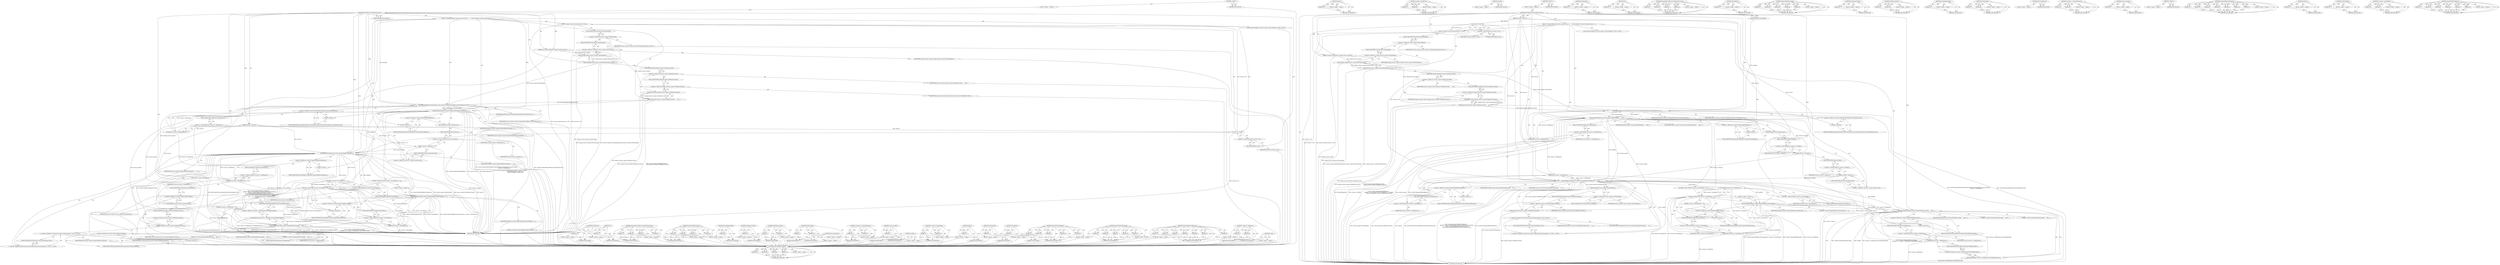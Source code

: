 digraph "DispatchWillSendRequest" {
vulnerable_229 [label=<(METHOD,DispatchDidFinishLoading)>];
vulnerable_230 [label=<(PARAM,p1)>];
vulnerable_231 [label=<(PARAM,p2)>];
vulnerable_232 [label=<(PARAM,p3)>];
vulnerable_233 [label=<(PARAM,p4)>];
vulnerable_234 [label=<(PARAM,p5)>];
vulnerable_235 [label=<(BLOCK,&lt;empty&gt;,&lt;empty&gt;)>];
vulnerable_236 [label=<(METHOD_RETURN,ANY)>];
vulnerable_203 [label=<(METHOD,DispatchDidReceiveResponse)>];
vulnerable_204 [label=<(PARAM,p1)>];
vulnerable_205 [label=<(PARAM,p2)>];
vulnerable_206 [label=<(PARAM,p3)>];
vulnerable_207 [label=<(PARAM,p4)>];
vulnerable_208 [label=<(PARAM,p5)>];
vulnerable_209 [label=<(PARAM,p6)>];
vulnerable_210 [label=<(PARAM,p7)>];
vulnerable_211 [label=<(BLOCK,&lt;empty&gt;,&lt;empty&gt;)>];
vulnerable_212 [label=<(METHOD_RETURN,ANY)>];
vulnerable_156 [label=<(METHOD,&lt;operator&gt;.fieldAccess)>];
vulnerable_157 [label=<(PARAM,p1)>];
vulnerable_158 [label=<(PARAM,p2)>];
vulnerable_159 [label=<(BLOCK,&lt;empty&gt;,&lt;empty&gt;)>];
vulnerable_160 [label=<(METHOD_RETURN,ANY)>];
vulnerable_181 [label=<(METHOD,Context)>];
vulnerable_182 [label=<(BLOCK,&lt;empty&gt;,&lt;empty&gt;)>];
vulnerable_183 [label=<(METHOD_RETURN,ANY)>];
vulnerable_6 [label=<(METHOD,&lt;global&gt;)<SUB>1</SUB>>];
vulnerable_7 [label=<(BLOCK,&lt;empty&gt;,&lt;empty&gt;)<SUB>1</SUB>>];
vulnerable_8 [label=<(METHOD,DidLoadResourceFromMemoryCache)<SUB>1</SUB>>];
vulnerable_9 [label=<(PARAM,unsigned long identifier)<SUB>2</SUB>>];
vulnerable_10 [label=<(PARAM,Resource* resource)<SUB>3</SUB>>];
vulnerable_11 [label=<(PARAM,const ResourceRequest&amp; original_resource_request)<SUB>4</SUB>>];
vulnerable_12 [label=<(BLOCK,{
  ResourceRequest resource_request(resource-&gt;...,{
  ResourceRequest resource_request(resource-&gt;...)<SUB>4</SUB>>];
vulnerable_13 [label="<(LOCAL,ResourceRequest resource_request: ResourceRequest)<SUB>5</SUB>>"];
vulnerable_14 [label=<(resource_request,resource_request(resource-&gt;Url()))<SUB>5</SUB>>];
vulnerable_15 [label=<(Url,resource-&gt;Url())<SUB>5</SUB>>];
vulnerable_16 [label=<(&lt;operator&gt;.indirectFieldAccess,resource-&gt;Url)<SUB>5</SUB>>];
vulnerable_17 [label=<(IDENTIFIER,resource,resource-&gt;Url())<SUB>5</SUB>>];
vulnerable_18 [label=<(FIELD_IDENTIFIER,Url,Url)<SUB>5</SUB>>];
vulnerable_19 [label=<(SetFrameType,resource_request.SetFrameType(original_resource...)<SUB>6</SUB>>];
vulnerable_20 [label=<(&lt;operator&gt;.fieldAccess,resource_request.SetFrameType)<SUB>6</SUB>>];
vulnerable_21 [label=<(IDENTIFIER,resource_request,resource_request.SetFrameType(original_resource...)<SUB>6</SUB>>];
vulnerable_22 [label=<(FIELD_IDENTIFIER,SetFrameType,SetFrameType)<SUB>6</SUB>>];
vulnerable_23 [label=<(GetFrameType,original_resource_request.GetFrameType())<SUB>6</SUB>>];
vulnerable_24 [label=<(&lt;operator&gt;.fieldAccess,original_resource_request.GetFrameType)<SUB>6</SUB>>];
vulnerable_25 [label=<(IDENTIFIER,original_resource_request,original_resource_request.GetFrameType())<SUB>6</SUB>>];
vulnerable_26 [label=<(FIELD_IDENTIFIER,GetFrameType,GetFrameType)<SUB>6</SUB>>];
vulnerable_27 [label=<(SetRequestContext,resource_request.SetRequestContext(
       orig...)<SUB>7</SUB>>];
vulnerable_28 [label=<(&lt;operator&gt;.fieldAccess,resource_request.SetRequestContext)<SUB>7</SUB>>];
vulnerable_29 [label=<(IDENTIFIER,resource_request,resource_request.SetRequestContext(
       orig...)<SUB>7</SUB>>];
vulnerable_30 [label=<(FIELD_IDENTIFIER,SetRequestContext,SetRequestContext)<SUB>7</SUB>>];
vulnerable_31 [label=<(GetRequestContext,original_resource_request.GetRequestContext())<SUB>8</SUB>>];
vulnerable_32 [label=<(&lt;operator&gt;.fieldAccess,original_resource_request.GetRequestContext)<SUB>8</SUB>>];
vulnerable_33 [label=<(IDENTIFIER,original_resource_request,original_resource_request.GetRequestContext())<SUB>8</SUB>>];
vulnerable_34 [label=<(FIELD_IDENTIFIER,GetRequestContext,GetRequestContext)<SUB>8</SUB>>];
vulnerable_35 [label=<(DispatchDidLoadResourceFromMemoryCache,Context().DispatchDidLoadResourceFromMemoryCach...)<SUB>9</SUB>>];
vulnerable_36 [label=<(&lt;operator&gt;.fieldAccess,Context().DispatchDidLoadResourceFromMemoryCache)<SUB>9</SUB>>];
vulnerable_37 [label=<(Context,Context())<SUB>9</SUB>>];
vulnerable_38 [label=<(FIELD_IDENTIFIER,DispatchDidLoadResourceFromMemoryCache,DispatchDidLoadResourceFromMemoryCache)<SUB>9</SUB>>];
vulnerable_39 [label=<(IDENTIFIER,identifier,Context().DispatchDidLoadResourceFromMemoryCach...)<SUB>9</SUB>>];
vulnerable_40 [label=<(IDENTIFIER,resource_request,Context().DispatchDidLoadResourceFromMemoryCach...)<SUB>9</SUB>>];
vulnerable_41 [label=<(GetResponse,resource-&gt;GetResponse())<SUB>10</SUB>>];
vulnerable_42 [label=<(&lt;operator&gt;.indirectFieldAccess,resource-&gt;GetResponse)<SUB>10</SUB>>];
vulnerable_43 [label=<(IDENTIFIER,resource,resource-&gt;GetResponse())<SUB>10</SUB>>];
vulnerable_44 [label=<(FIELD_IDENTIFIER,GetResponse,GetResponse)<SUB>10</SUB>>];
vulnerable_45 [label=<(DispatchWillSendRequest,Context().DispatchWillSendRequest(identifier, r...)<SUB>11</SUB>>];
vulnerable_46 [label=<(&lt;operator&gt;.fieldAccess,Context().DispatchWillSendRequest)<SUB>11</SUB>>];
vulnerable_47 [label=<(Context,Context())<SUB>11</SUB>>];
vulnerable_48 [label=<(FIELD_IDENTIFIER,DispatchWillSendRequest,DispatchWillSendRequest)<SUB>11</SUB>>];
vulnerable_49 [label=<(IDENTIFIER,identifier,Context().DispatchWillSendRequest(identifier, r...)<SUB>11</SUB>>];
vulnerable_50 [label=<(IDENTIFIER,resource_request,Context().DispatchWillSendRequest(identifier, r...)<SUB>11</SUB>>];
vulnerable_51 [label=<(ResourceResponse,ResourceResponse())<SUB>12</SUB>>];
vulnerable_52 [label=<(&lt;operator&gt;.fieldAccess,resource-&gt;Options().initiator_info)<SUB>13</SUB>>];
vulnerable_53 [label=<(Options,resource-&gt;Options())<SUB>13</SUB>>];
vulnerable_54 [label=<(&lt;operator&gt;.indirectFieldAccess,resource-&gt;Options)<SUB>13</SUB>>];
vulnerable_55 [label=<(IDENTIFIER,resource,resource-&gt;Options())<SUB>13</SUB>>];
vulnerable_56 [label=<(FIELD_IDENTIFIER,Options,Options)<SUB>13</SUB>>];
vulnerable_57 [label=<(FIELD_IDENTIFIER,initiator_info,initiator_info)<SUB>13</SUB>>];
vulnerable_58 [label=<(DispatchDidReceiveResponse,Context().DispatchDidReceiveResponse(
       id...)<SUB>14</SUB>>];
vulnerable_59 [label=<(&lt;operator&gt;.fieldAccess,Context().DispatchDidReceiveResponse)<SUB>14</SUB>>];
vulnerable_60 [label=<(Context,Context())<SUB>14</SUB>>];
vulnerable_61 [label=<(FIELD_IDENTIFIER,DispatchDidReceiveResponse,DispatchDidReceiveResponse)<SUB>14</SUB>>];
vulnerable_62 [label=<(IDENTIFIER,identifier,Context().DispatchDidReceiveResponse(
       id...)<SUB>15</SUB>>];
vulnerable_63 [label=<(GetResponse,resource-&gt;GetResponse())<SUB>15</SUB>>];
vulnerable_64 [label=<(&lt;operator&gt;.indirectFieldAccess,resource-&gt;GetResponse)<SUB>15</SUB>>];
vulnerable_65 [label=<(IDENTIFIER,resource,resource-&gt;GetResponse())<SUB>15</SUB>>];
vulnerable_66 [label=<(FIELD_IDENTIFIER,GetResponse,GetResponse)<SUB>15</SUB>>];
vulnerable_67 [label=<(GetFrameType,resource_request.GetFrameType())<SUB>15</SUB>>];
vulnerable_68 [label=<(&lt;operator&gt;.fieldAccess,resource_request.GetFrameType)<SUB>15</SUB>>];
vulnerable_69 [label=<(IDENTIFIER,resource_request,resource_request.GetFrameType())<SUB>15</SUB>>];
vulnerable_70 [label=<(FIELD_IDENTIFIER,GetFrameType,GetFrameType)<SUB>15</SUB>>];
vulnerable_71 [label=<(GetRequestContext,resource_request.GetRequestContext())<SUB>16</SUB>>];
vulnerable_72 [label=<(&lt;operator&gt;.fieldAccess,resource_request.GetRequestContext)<SUB>16</SUB>>];
vulnerable_73 [label=<(IDENTIFIER,resource_request,resource_request.GetRequestContext())<SUB>16</SUB>>];
vulnerable_74 [label=<(FIELD_IDENTIFIER,GetRequestContext,GetRequestContext)<SUB>16</SUB>>];
vulnerable_75 [label=<(IDENTIFIER,resource,Context().DispatchDidReceiveResponse(
       id...)<SUB>16</SUB>>];
vulnerable_76 [label="<(&lt;operator&gt;.fieldAccess,FetchContext::ResourceResponseType::kFromMemory...)<SUB>17</SUB>>"];
vulnerable_77 [label="<(&lt;operator&gt;.fieldAccess,FetchContext::ResourceResponseType)<SUB>17</SUB>>"];
vulnerable_78 [label=<(IDENTIFIER,FetchContext,Context().DispatchDidReceiveResponse(
       id...)<SUB>17</SUB>>];
vulnerable_79 [label=<(IDENTIFIER,ResourceResponseType,Context().DispatchDidReceiveResponse(
       id...)<SUB>17</SUB>>];
vulnerable_80 [label=<(FIELD_IDENTIFIER,kFromMemoryCache,kFromMemoryCache)<SUB>17</SUB>>];
vulnerable_81 [label=<(CONTROL_STRUCTURE,IF,if (resource-&gt;EncodedSize() &gt; 0))<SUB>19</SUB>>];
vulnerable_82 [label=<(&lt;operator&gt;.greaterThan,resource-&gt;EncodedSize() &gt; 0)<SUB>19</SUB>>];
vulnerable_83 [label=<(EncodedSize,resource-&gt;EncodedSize())<SUB>19</SUB>>];
vulnerable_84 [label=<(&lt;operator&gt;.indirectFieldAccess,resource-&gt;EncodedSize)<SUB>19</SUB>>];
vulnerable_85 [label=<(IDENTIFIER,resource,resource-&gt;EncodedSize())<SUB>19</SUB>>];
vulnerable_86 [label=<(FIELD_IDENTIFIER,EncodedSize,EncodedSize)<SUB>19</SUB>>];
vulnerable_87 [label=<(LITERAL,0,resource-&gt;EncodedSize() &gt; 0)<SUB>19</SUB>>];
vulnerable_88 [label=<(BLOCK,&lt;empty&gt;,&lt;empty&gt;)<SUB>20</SUB>>];
vulnerable_89 [label=<(DispatchDidReceiveData,Context().DispatchDidReceiveData(identifier, 0,...)<SUB>20</SUB>>];
vulnerable_90 [label=<(&lt;operator&gt;.fieldAccess,Context().DispatchDidReceiveData)<SUB>20</SUB>>];
vulnerable_91 [label=<(Context,Context())<SUB>20</SUB>>];
vulnerable_92 [label=<(FIELD_IDENTIFIER,DispatchDidReceiveData,DispatchDidReceiveData)<SUB>20</SUB>>];
vulnerable_93 [label=<(IDENTIFIER,identifier,Context().DispatchDidReceiveData(identifier, 0,...)<SUB>20</SUB>>];
vulnerable_94 [label=<(LITERAL,0,Context().DispatchDidReceiveData(identifier, 0,...)<SUB>20</SUB>>];
vulnerable_95 [label=<(EncodedSize,resource-&gt;EncodedSize())<SUB>20</SUB>>];
vulnerable_96 [label=<(&lt;operator&gt;.indirectFieldAccess,resource-&gt;EncodedSize)<SUB>20</SUB>>];
vulnerable_97 [label=<(IDENTIFIER,resource,resource-&gt;EncodedSize())<SUB>20</SUB>>];
vulnerable_98 [label=<(FIELD_IDENTIFIER,EncodedSize,EncodedSize)<SUB>20</SUB>>];
vulnerable_99 [label=<(DispatchDidFinishLoading,Context().DispatchDidFinishLoading(
      ident...)<SUB>22</SUB>>];
vulnerable_100 [label=<(&lt;operator&gt;.fieldAccess,Context().DispatchDidFinishLoading)<SUB>22</SUB>>];
vulnerable_101 [label=<(Context,Context())<SUB>22</SUB>>];
vulnerable_102 [label=<(FIELD_IDENTIFIER,DispatchDidFinishLoading,DispatchDidFinishLoading)<SUB>22</SUB>>];
vulnerable_103 [label=<(IDENTIFIER,identifier,Context().DispatchDidFinishLoading(
      ident...)<SUB>23</SUB>>];
vulnerable_104 [label=<(LITERAL,0,Context().DispatchDidFinishLoading(
      ident...)<SUB>23</SUB>>];
vulnerable_105 [label=<(LITERAL,0,Context().DispatchDidFinishLoading(
      ident...)<SUB>23</SUB>>];
vulnerable_106 [label=<(DecodedBodyLength,resource-&gt;GetResponse().DecodedBodyLength())<SUB>23</SUB>>];
vulnerable_107 [label=<(&lt;operator&gt;.fieldAccess,resource-&gt;GetResponse().DecodedBodyLength)<SUB>23</SUB>>];
vulnerable_108 [label=<(GetResponse,resource-&gt;GetResponse())<SUB>23</SUB>>];
vulnerable_109 [label=<(&lt;operator&gt;.indirectFieldAccess,resource-&gt;GetResponse)<SUB>23</SUB>>];
vulnerable_110 [label=<(IDENTIFIER,resource,resource-&gt;GetResponse())<SUB>23</SUB>>];
vulnerable_111 [label=<(FIELD_IDENTIFIER,GetResponse,GetResponse)<SUB>23</SUB>>];
vulnerable_112 [label=<(FIELD_IDENTIFIER,DecodedBodyLength,DecodedBodyLength)<SUB>23</SUB>>];
vulnerable_113 [label=<(METHOD_RETURN,void)<SUB>1</SUB>>];
vulnerable_115 [label=<(METHOD_RETURN,ANY)<SUB>1</SUB>>];
vulnerable_184 [label=<(METHOD,GetResponse)>];
vulnerable_185 [label=<(PARAM,p1)>];
vulnerable_186 [label=<(BLOCK,&lt;empty&gt;,&lt;empty&gt;)>];
vulnerable_187 [label=<(METHOD_RETURN,ANY)>];
vulnerable_142 [label=<(METHOD,Url)>];
vulnerable_143 [label=<(PARAM,p1)>];
vulnerable_144 [label=<(BLOCK,&lt;empty&gt;,&lt;empty&gt;)>];
vulnerable_145 [label=<(METHOD_RETURN,ANY)>];
vulnerable_174 [label=<(METHOD,DispatchDidLoadResourceFromMemoryCache)>];
vulnerable_175 [label=<(PARAM,p1)>];
vulnerable_176 [label=<(PARAM,p2)>];
vulnerable_177 [label=<(PARAM,p3)>];
vulnerable_178 [label=<(PARAM,p4)>];
vulnerable_179 [label=<(BLOCK,&lt;empty&gt;,&lt;empty&gt;)>];
vulnerable_180 [label=<(METHOD_RETURN,ANY)>];
vulnerable_222 [label=<(METHOD,DispatchDidReceiveData)>];
vulnerable_223 [label=<(PARAM,p1)>];
vulnerable_224 [label=<(PARAM,p2)>];
vulnerable_225 [label=<(PARAM,p3)>];
vulnerable_226 [label=<(PARAM,p4)>];
vulnerable_227 [label=<(BLOCK,&lt;empty&gt;,&lt;empty&gt;)>];
vulnerable_228 [label=<(METHOD_RETURN,ANY)>];
vulnerable_237 [label=<(METHOD,DecodedBodyLength)>];
vulnerable_238 [label=<(PARAM,p1)>];
vulnerable_239 [label=<(BLOCK,&lt;empty&gt;,&lt;empty&gt;)>];
vulnerable_240 [label=<(METHOD_RETURN,ANY)>];
vulnerable_170 [label=<(METHOD,GetRequestContext)>];
vulnerable_171 [label=<(PARAM,p1)>];
vulnerable_172 [label=<(BLOCK,&lt;empty&gt;,&lt;empty&gt;)>];
vulnerable_173 [label=<(METHOD_RETURN,ANY)>];
vulnerable_165 [label=<(METHOD,SetRequestContext)>];
vulnerable_166 [label=<(PARAM,p1)>];
vulnerable_167 [label=<(PARAM,p2)>];
vulnerable_168 [label=<(BLOCK,&lt;empty&gt;,&lt;empty&gt;)>];
vulnerable_169 [label=<(METHOD_RETURN,ANY)>];
vulnerable_151 [label=<(METHOD,SetFrameType)>];
vulnerable_152 [label=<(PARAM,p1)>];
vulnerable_153 [label=<(PARAM,p2)>];
vulnerable_154 [label=<(BLOCK,&lt;empty&gt;,&lt;empty&gt;)>];
vulnerable_155 [label=<(METHOD_RETURN,ANY)>];
vulnerable_196 [label=<(METHOD,ResourceResponse)>];
vulnerable_197 [label=<(BLOCK,&lt;empty&gt;,&lt;empty&gt;)>];
vulnerable_198 [label=<(METHOD_RETURN,ANY)>];
vulnerable_146 [label=<(METHOD,&lt;operator&gt;.indirectFieldAccess)>];
vulnerable_147 [label=<(PARAM,p1)>];
vulnerable_148 [label=<(PARAM,p2)>];
vulnerable_149 [label=<(BLOCK,&lt;empty&gt;,&lt;empty&gt;)>];
vulnerable_150 [label=<(METHOD_RETURN,ANY)>];
vulnerable_138 [label=<(METHOD,resource_request)>];
vulnerable_139 [label=<(PARAM,p1)>];
vulnerable_140 [label=<(BLOCK,&lt;empty&gt;,&lt;empty&gt;)>];
vulnerable_141 [label=<(METHOD_RETURN,ANY)>];
vulnerable_132 [label=<(METHOD,&lt;global&gt;)<SUB>1</SUB>>];
vulnerable_133 [label=<(BLOCK,&lt;empty&gt;,&lt;empty&gt;)>];
vulnerable_134 [label=<(METHOD_RETURN,ANY)>];
vulnerable_213 [label=<(METHOD,&lt;operator&gt;.greaterThan)>];
vulnerable_214 [label=<(PARAM,p1)>];
vulnerable_215 [label=<(PARAM,p2)>];
vulnerable_216 [label=<(BLOCK,&lt;empty&gt;,&lt;empty&gt;)>];
vulnerable_217 [label=<(METHOD_RETURN,ANY)>];
vulnerable_199 [label=<(METHOD,Options)>];
vulnerable_200 [label=<(PARAM,p1)>];
vulnerable_201 [label=<(BLOCK,&lt;empty&gt;,&lt;empty&gt;)>];
vulnerable_202 [label=<(METHOD_RETURN,ANY)>];
vulnerable_161 [label=<(METHOD,GetFrameType)>];
vulnerable_162 [label=<(PARAM,p1)>];
vulnerable_163 [label=<(BLOCK,&lt;empty&gt;,&lt;empty&gt;)>];
vulnerable_164 [label=<(METHOD_RETURN,ANY)>];
vulnerable_218 [label=<(METHOD,EncodedSize)>];
vulnerable_219 [label=<(PARAM,p1)>];
vulnerable_220 [label=<(BLOCK,&lt;empty&gt;,&lt;empty&gt;)>];
vulnerable_221 [label=<(METHOD_RETURN,ANY)>];
vulnerable_188 [label=<(METHOD,DispatchWillSendRequest)>];
vulnerable_189 [label=<(PARAM,p1)>];
vulnerable_190 [label=<(PARAM,p2)>];
vulnerable_191 [label=<(PARAM,p3)>];
vulnerable_192 [label=<(PARAM,p4)>];
vulnerable_193 [label=<(PARAM,p5)>];
vulnerable_194 [label=<(BLOCK,&lt;empty&gt;,&lt;empty&gt;)>];
vulnerable_195 [label=<(METHOD_RETURN,ANY)>];
fixed_231 [label=<(METHOD,DispatchDidReceiveData)>];
fixed_232 [label=<(PARAM,p1)>];
fixed_233 [label=<(PARAM,p2)>];
fixed_234 [label=<(PARAM,p3)>];
fixed_235 [label=<(PARAM,p4)>];
fixed_236 [label=<(BLOCK,&lt;empty&gt;,&lt;empty&gt;)>];
fixed_237 [label=<(METHOD_RETURN,ANY)>];
fixed_208 [label=<(METHOD,Options)>];
fixed_209 [label=<(PARAM,p1)>];
fixed_210 [label=<(BLOCK,&lt;empty&gt;,&lt;empty&gt;)>];
fixed_211 [label=<(METHOD_RETURN,ANY)>];
fixed_160 [label=<(METHOD,&lt;operator&gt;.fieldAccess)>];
fixed_161 [label=<(PARAM,p1)>];
fixed_162 [label=<(PARAM,p2)>];
fixed_163 [label=<(BLOCK,&lt;empty&gt;,&lt;empty&gt;)>];
fixed_164 [label=<(METHOD_RETURN,ANY)>];
fixed_185 [label=<(METHOD,Context)>];
fixed_186 [label=<(BLOCK,&lt;empty&gt;,&lt;empty&gt;)>];
fixed_187 [label=<(METHOD_RETURN,ANY)>];
fixed_6 [label=<(METHOD,&lt;global&gt;)<SUB>1</SUB>>];
fixed_7 [label=<(BLOCK,&lt;empty&gt;,&lt;empty&gt;)<SUB>1</SUB>>];
fixed_8 [label=<(METHOD,DidLoadResourceFromMemoryCache)<SUB>1</SUB>>];
fixed_9 [label=<(PARAM,unsigned long identifier)<SUB>2</SUB>>];
fixed_10 [label=<(PARAM,Resource* resource)<SUB>3</SUB>>];
fixed_11 [label=<(PARAM,const ResourceRequest&amp; original_resource_request)<SUB>4</SUB>>];
fixed_12 [label=<(BLOCK,{
  ResourceRequest resource_request(resource-&gt;...,{
  ResourceRequest resource_request(resource-&gt;...)<SUB>4</SUB>>];
fixed_13 [label="<(LOCAL,ResourceRequest resource_request: ResourceRequest)<SUB>5</SUB>>"];
fixed_14 [label=<(resource_request,resource_request(resource-&gt;Url()))<SUB>5</SUB>>];
fixed_15 [label=<(Url,resource-&gt;Url())<SUB>5</SUB>>];
fixed_16 [label=<(&lt;operator&gt;.indirectFieldAccess,resource-&gt;Url)<SUB>5</SUB>>];
fixed_17 [label=<(IDENTIFIER,resource,resource-&gt;Url())<SUB>5</SUB>>];
fixed_18 [label=<(FIELD_IDENTIFIER,Url,Url)<SUB>5</SUB>>];
fixed_19 [label=<(SetFrameType,resource_request.SetFrameType(original_resource...)<SUB>6</SUB>>];
fixed_20 [label=<(&lt;operator&gt;.fieldAccess,resource_request.SetFrameType)<SUB>6</SUB>>];
fixed_21 [label=<(IDENTIFIER,resource_request,resource_request.SetFrameType(original_resource...)<SUB>6</SUB>>];
fixed_22 [label=<(FIELD_IDENTIFIER,SetFrameType,SetFrameType)<SUB>6</SUB>>];
fixed_23 [label=<(GetFrameType,original_resource_request.GetFrameType())<SUB>6</SUB>>];
fixed_24 [label=<(&lt;operator&gt;.fieldAccess,original_resource_request.GetFrameType)<SUB>6</SUB>>];
fixed_25 [label=<(IDENTIFIER,original_resource_request,original_resource_request.GetFrameType())<SUB>6</SUB>>];
fixed_26 [label=<(FIELD_IDENTIFIER,GetFrameType,GetFrameType)<SUB>6</SUB>>];
fixed_27 [label=<(SetRequestContext,resource_request.SetRequestContext(
       orig...)<SUB>7</SUB>>];
fixed_28 [label=<(&lt;operator&gt;.fieldAccess,resource_request.SetRequestContext)<SUB>7</SUB>>];
fixed_29 [label=<(IDENTIFIER,resource_request,resource_request.SetRequestContext(
       orig...)<SUB>7</SUB>>];
fixed_30 [label=<(FIELD_IDENTIFIER,SetRequestContext,SetRequestContext)<SUB>7</SUB>>];
fixed_31 [label=<(GetRequestContext,original_resource_request.GetRequestContext())<SUB>8</SUB>>];
fixed_32 [label=<(&lt;operator&gt;.fieldAccess,original_resource_request.GetRequestContext)<SUB>8</SUB>>];
fixed_33 [label=<(IDENTIFIER,original_resource_request,original_resource_request.GetRequestContext())<SUB>8</SUB>>];
fixed_34 [label=<(FIELD_IDENTIFIER,GetRequestContext,GetRequestContext)<SUB>8</SUB>>];
fixed_35 [label=<(DispatchDidLoadResourceFromMemoryCache,Context().DispatchDidLoadResourceFromMemoryCach...)<SUB>9</SUB>>];
fixed_36 [label=<(&lt;operator&gt;.fieldAccess,Context().DispatchDidLoadResourceFromMemoryCache)<SUB>9</SUB>>];
fixed_37 [label=<(Context,Context())<SUB>9</SUB>>];
fixed_38 [label=<(FIELD_IDENTIFIER,DispatchDidLoadResourceFromMemoryCache,DispatchDidLoadResourceFromMemoryCache)<SUB>9</SUB>>];
fixed_39 [label=<(IDENTIFIER,identifier,Context().DispatchDidLoadResourceFromMemoryCach...)<SUB>9</SUB>>];
fixed_40 [label=<(IDENTIFIER,resource_request,Context().DispatchDidLoadResourceFromMemoryCach...)<SUB>9</SUB>>];
fixed_41 [label=<(GetResponse,resource-&gt;GetResponse())<SUB>10</SUB>>];
fixed_42 [label=<(&lt;operator&gt;.indirectFieldAccess,resource-&gt;GetResponse)<SUB>10</SUB>>];
fixed_43 [label=<(IDENTIFIER,resource,resource-&gt;GetResponse())<SUB>10</SUB>>];
fixed_44 [label=<(FIELD_IDENTIFIER,GetResponse,GetResponse)<SUB>10</SUB>>];
fixed_45 [label=<(DispatchWillSendRequest,Context().DispatchWillSendRequest(
      identi...)<SUB>11</SUB>>];
fixed_46 [label=<(&lt;operator&gt;.fieldAccess,Context().DispatchWillSendRequest)<SUB>11</SUB>>];
fixed_47 [label=<(Context,Context())<SUB>11</SUB>>];
fixed_48 [label=<(FIELD_IDENTIFIER,DispatchWillSendRequest,DispatchWillSendRequest)<SUB>11</SUB>>];
fixed_49 [label=<(IDENTIFIER,identifier,Context().DispatchWillSendRequest(
      identi...)<SUB>12</SUB>>];
fixed_50 [label=<(IDENTIFIER,resource_request,Context().DispatchWillSendRequest(
      identi...)<SUB>12</SUB>>];
fixed_51 [label=<(ResourceResponse,ResourceResponse())<SUB>12</SUB>>];
fixed_52 [label=<(GetType,resource-&gt;GetType())<SUB>13</SUB>>];
fixed_53 [label=<(&lt;operator&gt;.indirectFieldAccess,resource-&gt;GetType)<SUB>13</SUB>>];
fixed_54 [label=<(IDENTIFIER,resource,resource-&gt;GetType())<SUB>13</SUB>>];
fixed_55 [label=<(FIELD_IDENTIFIER,GetType,GetType)<SUB>13</SUB>>];
fixed_56 [label=<(&lt;operator&gt;.fieldAccess,resource-&gt;Options().initiator_info)<SUB>13</SUB>>];
fixed_57 [label=<(Options,resource-&gt;Options())<SUB>13</SUB>>];
fixed_58 [label=<(&lt;operator&gt;.indirectFieldAccess,resource-&gt;Options)<SUB>13</SUB>>];
fixed_59 [label=<(IDENTIFIER,resource,resource-&gt;Options())<SUB>13</SUB>>];
fixed_60 [label=<(FIELD_IDENTIFIER,Options,Options)<SUB>13</SUB>>];
fixed_61 [label=<(FIELD_IDENTIFIER,initiator_info,initiator_info)<SUB>13</SUB>>];
fixed_62 [label=<(DispatchDidReceiveResponse,Context().DispatchDidReceiveResponse(
       id...)<SUB>14</SUB>>];
fixed_63 [label=<(&lt;operator&gt;.fieldAccess,Context().DispatchDidReceiveResponse)<SUB>14</SUB>>];
fixed_64 [label=<(Context,Context())<SUB>14</SUB>>];
fixed_65 [label=<(FIELD_IDENTIFIER,DispatchDidReceiveResponse,DispatchDidReceiveResponse)<SUB>14</SUB>>];
fixed_66 [label=<(IDENTIFIER,identifier,Context().DispatchDidReceiveResponse(
       id...)<SUB>15</SUB>>];
fixed_67 [label=<(GetResponse,resource-&gt;GetResponse())<SUB>15</SUB>>];
fixed_68 [label=<(&lt;operator&gt;.indirectFieldAccess,resource-&gt;GetResponse)<SUB>15</SUB>>];
fixed_69 [label=<(IDENTIFIER,resource,resource-&gt;GetResponse())<SUB>15</SUB>>];
fixed_70 [label=<(FIELD_IDENTIFIER,GetResponse,GetResponse)<SUB>15</SUB>>];
fixed_71 [label=<(GetFrameType,resource_request.GetFrameType())<SUB>15</SUB>>];
fixed_72 [label=<(&lt;operator&gt;.fieldAccess,resource_request.GetFrameType)<SUB>15</SUB>>];
fixed_73 [label=<(IDENTIFIER,resource_request,resource_request.GetFrameType())<SUB>15</SUB>>];
fixed_74 [label=<(FIELD_IDENTIFIER,GetFrameType,GetFrameType)<SUB>15</SUB>>];
fixed_75 [label=<(GetRequestContext,resource_request.GetRequestContext())<SUB>16</SUB>>];
fixed_76 [label=<(&lt;operator&gt;.fieldAccess,resource_request.GetRequestContext)<SUB>16</SUB>>];
fixed_77 [label=<(IDENTIFIER,resource_request,resource_request.GetRequestContext())<SUB>16</SUB>>];
fixed_78 [label=<(FIELD_IDENTIFIER,GetRequestContext,GetRequestContext)<SUB>16</SUB>>];
fixed_79 [label=<(IDENTIFIER,resource,Context().DispatchDidReceiveResponse(
       id...)<SUB>16</SUB>>];
fixed_80 [label="<(&lt;operator&gt;.fieldAccess,FetchContext::ResourceResponseType::kFromMemory...)<SUB>17</SUB>>"];
fixed_81 [label="<(&lt;operator&gt;.fieldAccess,FetchContext::ResourceResponseType)<SUB>17</SUB>>"];
fixed_82 [label=<(IDENTIFIER,FetchContext,Context().DispatchDidReceiveResponse(
       id...)<SUB>17</SUB>>];
fixed_83 [label=<(IDENTIFIER,ResourceResponseType,Context().DispatchDidReceiveResponse(
       id...)<SUB>17</SUB>>];
fixed_84 [label=<(FIELD_IDENTIFIER,kFromMemoryCache,kFromMemoryCache)<SUB>17</SUB>>];
fixed_85 [label=<(CONTROL_STRUCTURE,IF,if (resource-&gt;EncodedSize() &gt; 0))<SUB>19</SUB>>];
fixed_86 [label=<(&lt;operator&gt;.greaterThan,resource-&gt;EncodedSize() &gt; 0)<SUB>19</SUB>>];
fixed_87 [label=<(EncodedSize,resource-&gt;EncodedSize())<SUB>19</SUB>>];
fixed_88 [label=<(&lt;operator&gt;.indirectFieldAccess,resource-&gt;EncodedSize)<SUB>19</SUB>>];
fixed_89 [label=<(IDENTIFIER,resource,resource-&gt;EncodedSize())<SUB>19</SUB>>];
fixed_90 [label=<(FIELD_IDENTIFIER,EncodedSize,EncodedSize)<SUB>19</SUB>>];
fixed_91 [label=<(LITERAL,0,resource-&gt;EncodedSize() &gt; 0)<SUB>19</SUB>>];
fixed_92 [label=<(BLOCK,&lt;empty&gt;,&lt;empty&gt;)<SUB>20</SUB>>];
fixed_93 [label=<(DispatchDidReceiveData,Context().DispatchDidReceiveData(identifier, 0,...)<SUB>20</SUB>>];
fixed_94 [label=<(&lt;operator&gt;.fieldAccess,Context().DispatchDidReceiveData)<SUB>20</SUB>>];
fixed_95 [label=<(Context,Context())<SUB>20</SUB>>];
fixed_96 [label=<(FIELD_IDENTIFIER,DispatchDidReceiveData,DispatchDidReceiveData)<SUB>20</SUB>>];
fixed_97 [label=<(IDENTIFIER,identifier,Context().DispatchDidReceiveData(identifier, 0,...)<SUB>20</SUB>>];
fixed_98 [label=<(LITERAL,0,Context().DispatchDidReceiveData(identifier, 0,...)<SUB>20</SUB>>];
fixed_99 [label=<(EncodedSize,resource-&gt;EncodedSize())<SUB>20</SUB>>];
fixed_100 [label=<(&lt;operator&gt;.indirectFieldAccess,resource-&gt;EncodedSize)<SUB>20</SUB>>];
fixed_101 [label=<(IDENTIFIER,resource,resource-&gt;EncodedSize())<SUB>20</SUB>>];
fixed_102 [label=<(FIELD_IDENTIFIER,EncodedSize,EncodedSize)<SUB>20</SUB>>];
fixed_103 [label=<(DispatchDidFinishLoading,Context().DispatchDidFinishLoading(
      ident...)<SUB>22</SUB>>];
fixed_104 [label=<(&lt;operator&gt;.fieldAccess,Context().DispatchDidFinishLoading)<SUB>22</SUB>>];
fixed_105 [label=<(Context,Context())<SUB>22</SUB>>];
fixed_106 [label=<(FIELD_IDENTIFIER,DispatchDidFinishLoading,DispatchDidFinishLoading)<SUB>22</SUB>>];
fixed_107 [label=<(IDENTIFIER,identifier,Context().DispatchDidFinishLoading(
      ident...)<SUB>23</SUB>>];
fixed_108 [label=<(LITERAL,0,Context().DispatchDidFinishLoading(
      ident...)<SUB>23</SUB>>];
fixed_109 [label=<(LITERAL,0,Context().DispatchDidFinishLoading(
      ident...)<SUB>23</SUB>>];
fixed_110 [label=<(DecodedBodyLength,resource-&gt;GetResponse().DecodedBodyLength())<SUB>23</SUB>>];
fixed_111 [label=<(&lt;operator&gt;.fieldAccess,resource-&gt;GetResponse().DecodedBodyLength)<SUB>23</SUB>>];
fixed_112 [label=<(GetResponse,resource-&gt;GetResponse())<SUB>23</SUB>>];
fixed_113 [label=<(&lt;operator&gt;.indirectFieldAccess,resource-&gt;GetResponse)<SUB>23</SUB>>];
fixed_114 [label=<(IDENTIFIER,resource,resource-&gt;GetResponse())<SUB>23</SUB>>];
fixed_115 [label=<(FIELD_IDENTIFIER,GetResponse,GetResponse)<SUB>23</SUB>>];
fixed_116 [label=<(FIELD_IDENTIFIER,DecodedBodyLength,DecodedBodyLength)<SUB>23</SUB>>];
fixed_117 [label=<(METHOD_RETURN,void)<SUB>1</SUB>>];
fixed_119 [label=<(METHOD_RETURN,ANY)<SUB>1</SUB>>];
fixed_188 [label=<(METHOD,GetResponse)>];
fixed_189 [label=<(PARAM,p1)>];
fixed_190 [label=<(BLOCK,&lt;empty&gt;,&lt;empty&gt;)>];
fixed_191 [label=<(METHOD_RETURN,ANY)>];
fixed_146 [label=<(METHOD,Url)>];
fixed_147 [label=<(PARAM,p1)>];
fixed_148 [label=<(BLOCK,&lt;empty&gt;,&lt;empty&gt;)>];
fixed_149 [label=<(METHOD_RETURN,ANY)>];
fixed_178 [label=<(METHOD,DispatchDidLoadResourceFromMemoryCache)>];
fixed_179 [label=<(PARAM,p1)>];
fixed_180 [label=<(PARAM,p2)>];
fixed_181 [label=<(PARAM,p3)>];
fixed_182 [label=<(PARAM,p4)>];
fixed_183 [label=<(BLOCK,&lt;empty&gt;,&lt;empty&gt;)>];
fixed_184 [label=<(METHOD_RETURN,ANY)>];
fixed_227 [label=<(METHOD,EncodedSize)>];
fixed_228 [label=<(PARAM,p1)>];
fixed_229 [label=<(BLOCK,&lt;empty&gt;,&lt;empty&gt;)>];
fixed_230 [label=<(METHOD_RETURN,ANY)>];
fixed_238 [label=<(METHOD,DispatchDidFinishLoading)>];
fixed_239 [label=<(PARAM,p1)>];
fixed_240 [label=<(PARAM,p2)>];
fixed_241 [label=<(PARAM,p3)>];
fixed_242 [label=<(PARAM,p4)>];
fixed_243 [label=<(PARAM,p5)>];
fixed_244 [label=<(BLOCK,&lt;empty&gt;,&lt;empty&gt;)>];
fixed_245 [label=<(METHOD_RETURN,ANY)>];
fixed_174 [label=<(METHOD,GetRequestContext)>];
fixed_175 [label=<(PARAM,p1)>];
fixed_176 [label=<(BLOCK,&lt;empty&gt;,&lt;empty&gt;)>];
fixed_177 [label=<(METHOD_RETURN,ANY)>];
fixed_169 [label=<(METHOD,SetRequestContext)>];
fixed_170 [label=<(PARAM,p1)>];
fixed_171 [label=<(PARAM,p2)>];
fixed_172 [label=<(BLOCK,&lt;empty&gt;,&lt;empty&gt;)>];
fixed_173 [label=<(METHOD_RETURN,ANY)>];
fixed_246 [label=<(METHOD,DecodedBodyLength)>];
fixed_247 [label=<(PARAM,p1)>];
fixed_248 [label=<(BLOCK,&lt;empty&gt;,&lt;empty&gt;)>];
fixed_249 [label=<(METHOD_RETURN,ANY)>];
fixed_155 [label=<(METHOD,SetFrameType)>];
fixed_156 [label=<(PARAM,p1)>];
fixed_157 [label=<(PARAM,p2)>];
fixed_158 [label=<(BLOCK,&lt;empty&gt;,&lt;empty&gt;)>];
fixed_159 [label=<(METHOD_RETURN,ANY)>];
fixed_201 [label=<(METHOD,ResourceResponse)>];
fixed_202 [label=<(BLOCK,&lt;empty&gt;,&lt;empty&gt;)>];
fixed_203 [label=<(METHOD_RETURN,ANY)>];
fixed_150 [label=<(METHOD,&lt;operator&gt;.indirectFieldAccess)>];
fixed_151 [label=<(PARAM,p1)>];
fixed_152 [label=<(PARAM,p2)>];
fixed_153 [label=<(BLOCK,&lt;empty&gt;,&lt;empty&gt;)>];
fixed_154 [label=<(METHOD_RETURN,ANY)>];
fixed_142 [label=<(METHOD,resource_request)>];
fixed_143 [label=<(PARAM,p1)>];
fixed_144 [label=<(BLOCK,&lt;empty&gt;,&lt;empty&gt;)>];
fixed_145 [label=<(METHOD_RETURN,ANY)>];
fixed_136 [label=<(METHOD,&lt;global&gt;)<SUB>1</SUB>>];
fixed_137 [label=<(BLOCK,&lt;empty&gt;,&lt;empty&gt;)>];
fixed_138 [label=<(METHOD_RETURN,ANY)>];
fixed_212 [label=<(METHOD,DispatchDidReceiveResponse)>];
fixed_213 [label=<(PARAM,p1)>];
fixed_214 [label=<(PARAM,p2)>];
fixed_215 [label=<(PARAM,p3)>];
fixed_216 [label=<(PARAM,p4)>];
fixed_217 [label=<(PARAM,p5)>];
fixed_218 [label=<(PARAM,p6)>];
fixed_219 [label=<(PARAM,p7)>];
fixed_220 [label=<(BLOCK,&lt;empty&gt;,&lt;empty&gt;)>];
fixed_221 [label=<(METHOD_RETURN,ANY)>];
fixed_204 [label=<(METHOD,GetType)>];
fixed_205 [label=<(PARAM,p1)>];
fixed_206 [label=<(BLOCK,&lt;empty&gt;,&lt;empty&gt;)>];
fixed_207 [label=<(METHOD_RETURN,ANY)>];
fixed_165 [label=<(METHOD,GetFrameType)>];
fixed_166 [label=<(PARAM,p1)>];
fixed_167 [label=<(BLOCK,&lt;empty&gt;,&lt;empty&gt;)>];
fixed_168 [label=<(METHOD_RETURN,ANY)>];
fixed_222 [label=<(METHOD,&lt;operator&gt;.greaterThan)>];
fixed_223 [label=<(PARAM,p1)>];
fixed_224 [label=<(PARAM,p2)>];
fixed_225 [label=<(BLOCK,&lt;empty&gt;,&lt;empty&gt;)>];
fixed_226 [label=<(METHOD_RETURN,ANY)>];
fixed_192 [label=<(METHOD,DispatchWillSendRequest)>];
fixed_193 [label=<(PARAM,p1)>];
fixed_194 [label=<(PARAM,p2)>];
fixed_195 [label=<(PARAM,p3)>];
fixed_196 [label=<(PARAM,p4)>];
fixed_197 [label=<(PARAM,p5)>];
fixed_198 [label=<(PARAM,p6)>];
fixed_199 [label=<(BLOCK,&lt;empty&gt;,&lt;empty&gt;)>];
fixed_200 [label=<(METHOD_RETURN,ANY)>];
vulnerable_229 -> vulnerable_230  [key=0, label="AST: "];
vulnerable_229 -> vulnerable_230  [key=1, label="DDG: "];
vulnerable_229 -> vulnerable_235  [key=0, label="AST: "];
vulnerable_229 -> vulnerable_231  [key=0, label="AST: "];
vulnerable_229 -> vulnerable_231  [key=1, label="DDG: "];
vulnerable_229 -> vulnerable_236  [key=0, label="AST: "];
vulnerable_229 -> vulnerable_236  [key=1, label="CFG: "];
vulnerable_229 -> vulnerable_232  [key=0, label="AST: "];
vulnerable_229 -> vulnerable_232  [key=1, label="DDG: "];
vulnerable_229 -> vulnerable_233  [key=0, label="AST: "];
vulnerable_229 -> vulnerable_233  [key=1, label="DDG: "];
vulnerable_229 -> vulnerable_234  [key=0, label="AST: "];
vulnerable_229 -> vulnerable_234  [key=1, label="DDG: "];
vulnerable_230 -> vulnerable_236  [key=0, label="DDG: p1"];
vulnerable_231 -> vulnerable_236  [key=0, label="DDG: p2"];
vulnerable_232 -> vulnerable_236  [key=0, label="DDG: p3"];
vulnerable_233 -> vulnerable_236  [key=0, label="DDG: p4"];
vulnerable_234 -> vulnerable_236  [key=0, label="DDG: p5"];
vulnerable_235 -> fixed_231  [key=0];
vulnerable_236 -> fixed_231  [key=0];
vulnerable_203 -> vulnerable_204  [key=0, label="AST: "];
vulnerable_203 -> vulnerable_204  [key=1, label="DDG: "];
vulnerable_203 -> vulnerable_211  [key=0, label="AST: "];
vulnerable_203 -> vulnerable_205  [key=0, label="AST: "];
vulnerable_203 -> vulnerable_205  [key=1, label="DDG: "];
vulnerable_203 -> vulnerable_212  [key=0, label="AST: "];
vulnerable_203 -> vulnerable_212  [key=1, label="CFG: "];
vulnerable_203 -> vulnerable_206  [key=0, label="AST: "];
vulnerable_203 -> vulnerable_206  [key=1, label="DDG: "];
vulnerable_203 -> vulnerable_207  [key=0, label="AST: "];
vulnerable_203 -> vulnerable_207  [key=1, label="DDG: "];
vulnerable_203 -> vulnerable_208  [key=0, label="AST: "];
vulnerable_203 -> vulnerable_208  [key=1, label="DDG: "];
vulnerable_203 -> vulnerable_209  [key=0, label="AST: "];
vulnerable_203 -> vulnerable_209  [key=1, label="DDG: "];
vulnerable_203 -> vulnerable_210  [key=0, label="AST: "];
vulnerable_203 -> vulnerable_210  [key=1, label="DDG: "];
vulnerable_204 -> vulnerable_212  [key=0, label="DDG: p1"];
vulnerable_205 -> vulnerable_212  [key=0, label="DDG: p2"];
vulnerable_206 -> vulnerable_212  [key=0, label="DDG: p3"];
vulnerable_207 -> vulnerable_212  [key=0, label="DDG: p4"];
vulnerable_208 -> vulnerable_212  [key=0, label="DDG: p5"];
vulnerable_209 -> vulnerable_212  [key=0, label="DDG: p6"];
vulnerable_210 -> vulnerable_212  [key=0, label="DDG: p7"];
vulnerable_211 -> fixed_231  [key=0];
vulnerable_212 -> fixed_231  [key=0];
vulnerable_156 -> vulnerable_157  [key=0, label="AST: "];
vulnerable_156 -> vulnerable_157  [key=1, label="DDG: "];
vulnerable_156 -> vulnerable_159  [key=0, label="AST: "];
vulnerable_156 -> vulnerable_158  [key=0, label="AST: "];
vulnerable_156 -> vulnerable_158  [key=1, label="DDG: "];
vulnerable_156 -> vulnerable_160  [key=0, label="AST: "];
vulnerable_156 -> vulnerable_160  [key=1, label="CFG: "];
vulnerable_157 -> vulnerable_160  [key=0, label="DDG: p1"];
vulnerable_158 -> vulnerable_160  [key=0, label="DDG: p2"];
vulnerable_159 -> fixed_231  [key=0];
vulnerable_160 -> fixed_231  [key=0];
vulnerable_181 -> vulnerable_182  [key=0, label="AST: "];
vulnerable_181 -> vulnerable_183  [key=0, label="AST: "];
vulnerable_181 -> vulnerable_183  [key=1, label="CFG: "];
vulnerable_182 -> fixed_231  [key=0];
vulnerable_183 -> fixed_231  [key=0];
vulnerable_6 -> vulnerable_7  [key=0, label="AST: "];
vulnerable_6 -> vulnerable_115  [key=0, label="AST: "];
vulnerable_6 -> vulnerable_115  [key=1, label="CFG: "];
vulnerable_7 -> vulnerable_8  [key=0, label="AST: "];
vulnerable_8 -> vulnerable_9  [key=0, label="AST: "];
vulnerable_8 -> vulnerable_9  [key=1, label="DDG: "];
vulnerable_8 -> vulnerable_10  [key=0, label="AST: "];
vulnerable_8 -> vulnerable_10  [key=1, label="DDG: "];
vulnerable_8 -> vulnerable_11  [key=0, label="AST: "];
vulnerable_8 -> vulnerable_11  [key=1, label="DDG: "];
vulnerable_8 -> vulnerable_12  [key=0, label="AST: "];
vulnerable_8 -> vulnerable_113  [key=0, label="AST: "];
vulnerable_8 -> vulnerable_18  [key=0, label="CFG: "];
vulnerable_8 -> vulnerable_35  [key=0, label="DDG: "];
vulnerable_8 -> vulnerable_45  [key=0, label="DDG: "];
vulnerable_8 -> vulnerable_58  [key=0, label="DDG: "];
vulnerable_8 -> vulnerable_99  [key=0, label="DDG: "];
vulnerable_8 -> vulnerable_82  [key=0, label="DDG: "];
vulnerable_8 -> vulnerable_89  [key=0, label="DDG: "];
vulnerable_9 -> vulnerable_35  [key=0, label="DDG: identifier"];
vulnerable_10 -> vulnerable_58  [key=0, label="DDG: resource"];
vulnerable_10 -> vulnerable_15  [key=0, label="DDG: resource"];
vulnerable_10 -> vulnerable_41  [key=0, label="DDG: resource"];
vulnerable_10 -> vulnerable_63  [key=0, label="DDG: resource"];
vulnerable_10 -> vulnerable_53  [key=0, label="DDG: resource"];
vulnerable_11 -> vulnerable_113  [key=0, label="DDG: original_resource_request"];
vulnerable_11 -> vulnerable_23  [key=0, label="DDG: original_resource_request"];
vulnerable_11 -> vulnerable_31  [key=0, label="DDG: original_resource_request"];
vulnerable_12 -> vulnerable_13  [key=0, label="AST: "];
vulnerable_12 -> vulnerable_14  [key=0, label="AST: "];
vulnerable_12 -> vulnerable_19  [key=0, label="AST: "];
vulnerable_12 -> vulnerable_27  [key=0, label="AST: "];
vulnerable_12 -> vulnerable_35  [key=0, label="AST: "];
vulnerable_12 -> vulnerable_45  [key=0, label="AST: "];
vulnerable_12 -> vulnerable_58  [key=0, label="AST: "];
vulnerable_12 -> vulnerable_81  [key=0, label="AST: "];
vulnerable_12 -> vulnerable_99  [key=0, label="AST: "];
vulnerable_13 -> fixed_231  [key=0];
vulnerable_14 -> vulnerable_15  [key=0, label="AST: "];
vulnerable_14 -> vulnerable_22  [key=0, label="CFG: "];
vulnerable_14 -> vulnerable_113  [key=0, label="DDG: resource-&gt;Url()"];
vulnerable_14 -> vulnerable_113  [key=1, label="DDG: resource_request(resource-&gt;Url())"];
vulnerable_15 -> vulnerable_16  [key=0, label="AST: "];
vulnerable_15 -> vulnerable_14  [key=0, label="CFG: "];
vulnerable_15 -> vulnerable_14  [key=1, label="DDG: resource-&gt;Url"];
vulnerable_15 -> vulnerable_113  [key=0, label="DDG: resource-&gt;Url"];
vulnerable_15 -> vulnerable_58  [key=0, label="DDG: resource-&gt;Url"];
vulnerable_16 -> vulnerable_17  [key=0, label="AST: "];
vulnerable_16 -> vulnerable_18  [key=0, label="AST: "];
vulnerable_16 -> vulnerable_15  [key=0, label="CFG: "];
vulnerable_17 -> fixed_231  [key=0];
vulnerable_18 -> vulnerable_16  [key=0, label="CFG: "];
vulnerable_19 -> vulnerable_20  [key=0, label="AST: "];
vulnerable_19 -> vulnerable_23  [key=0, label="AST: "];
vulnerable_19 -> vulnerable_30  [key=0, label="CFG: "];
vulnerable_19 -> vulnerable_113  [key=0, label="DDG: original_resource_request.GetFrameType()"];
vulnerable_19 -> vulnerable_113  [key=1, label="DDG: resource_request.SetFrameType(original_resource_request.GetFrameType())"];
vulnerable_19 -> vulnerable_35  [key=0, label="DDG: resource_request.SetFrameType"];
vulnerable_20 -> vulnerable_21  [key=0, label="AST: "];
vulnerable_20 -> vulnerable_22  [key=0, label="AST: "];
vulnerable_20 -> vulnerable_26  [key=0, label="CFG: "];
vulnerable_21 -> fixed_231  [key=0];
vulnerable_22 -> vulnerable_20  [key=0, label="CFG: "];
vulnerable_23 -> vulnerable_24  [key=0, label="AST: "];
vulnerable_23 -> vulnerable_19  [key=0, label="CFG: "];
vulnerable_23 -> vulnerable_19  [key=1, label="DDG: original_resource_request.GetFrameType"];
vulnerable_23 -> vulnerable_113  [key=0, label="DDG: original_resource_request.GetFrameType"];
vulnerable_24 -> vulnerable_25  [key=0, label="AST: "];
vulnerable_24 -> vulnerable_26  [key=0, label="AST: "];
vulnerable_24 -> vulnerable_23  [key=0, label="CFG: "];
vulnerable_25 -> fixed_231  [key=0];
vulnerable_26 -> vulnerable_24  [key=0, label="CFG: "];
vulnerable_27 -> vulnerable_28  [key=0, label="AST: "];
vulnerable_27 -> vulnerable_31  [key=0, label="AST: "];
vulnerable_27 -> vulnerable_37  [key=0, label="CFG: "];
vulnerable_27 -> vulnerable_113  [key=0, label="DDG: original_resource_request.GetRequestContext()"];
vulnerable_27 -> vulnerable_113  [key=1, label="DDG: resource_request.SetRequestContext(
       original_resource_request.GetRequestContext())"];
vulnerable_27 -> vulnerable_35  [key=0, label="DDG: resource_request.SetRequestContext"];
vulnerable_28 -> vulnerable_29  [key=0, label="AST: "];
vulnerable_28 -> vulnerable_30  [key=0, label="AST: "];
vulnerable_28 -> vulnerable_34  [key=0, label="CFG: "];
vulnerable_29 -> fixed_231  [key=0];
vulnerable_30 -> vulnerable_28  [key=0, label="CFG: "];
vulnerable_31 -> vulnerable_32  [key=0, label="AST: "];
vulnerable_31 -> vulnerable_27  [key=0, label="CFG: "];
vulnerable_31 -> vulnerable_27  [key=1, label="DDG: original_resource_request.GetRequestContext"];
vulnerable_31 -> vulnerable_113  [key=0, label="DDG: original_resource_request.GetRequestContext"];
vulnerable_32 -> vulnerable_33  [key=0, label="AST: "];
vulnerable_32 -> vulnerable_34  [key=0, label="AST: "];
vulnerable_32 -> vulnerable_31  [key=0, label="CFG: "];
vulnerable_33 -> fixed_231  [key=0];
vulnerable_34 -> vulnerable_32  [key=0, label="CFG: "];
vulnerable_35 -> vulnerable_36  [key=0, label="AST: "];
vulnerable_35 -> vulnerable_39  [key=0, label="AST: "];
vulnerable_35 -> vulnerable_40  [key=0, label="AST: "];
vulnerable_35 -> vulnerable_41  [key=0, label="AST: "];
vulnerable_35 -> vulnerable_47  [key=0, label="CFG: "];
vulnerable_35 -> vulnerable_113  [key=0, label="DDG: Context().DispatchDidLoadResourceFromMemoryCache"];
vulnerable_35 -> vulnerable_113  [key=1, label="DDG: Context().DispatchDidLoadResourceFromMemoryCache(identifier, resource_request,
                                                    resource-&gt;GetResponse())"];
vulnerable_35 -> vulnerable_45  [key=0, label="DDG: identifier"];
vulnerable_35 -> vulnerable_45  [key=1, label="DDG: resource_request"];
vulnerable_36 -> vulnerable_37  [key=0, label="AST: "];
vulnerable_36 -> vulnerable_38  [key=0, label="AST: "];
vulnerable_36 -> vulnerable_44  [key=0, label="CFG: "];
vulnerable_37 -> vulnerable_38  [key=0, label="CFG: "];
vulnerable_38 -> vulnerable_36  [key=0, label="CFG: "];
vulnerable_39 -> fixed_231  [key=0];
vulnerable_40 -> fixed_231  [key=0];
vulnerable_41 -> vulnerable_42  [key=0, label="AST: "];
vulnerable_41 -> vulnerable_35  [key=0, label="CFG: "];
vulnerable_41 -> vulnerable_35  [key=1, label="DDG: resource-&gt;GetResponse"];
vulnerable_41 -> vulnerable_63  [key=0, label="DDG: resource-&gt;GetResponse"];
vulnerable_42 -> vulnerable_43  [key=0, label="AST: "];
vulnerable_42 -> vulnerable_44  [key=0, label="AST: "];
vulnerable_42 -> vulnerable_41  [key=0, label="CFG: "];
vulnerable_43 -> fixed_231  [key=0];
vulnerable_44 -> vulnerable_42  [key=0, label="CFG: "];
vulnerable_45 -> vulnerable_46  [key=0, label="AST: "];
vulnerable_45 -> vulnerable_49  [key=0, label="AST: "];
vulnerable_45 -> vulnerable_50  [key=0, label="AST: "];
vulnerable_45 -> vulnerable_51  [key=0, label="AST: "];
vulnerable_45 -> vulnerable_52  [key=0, label="AST: "];
vulnerable_45 -> vulnerable_60  [key=0, label="CFG: "];
vulnerable_45 -> vulnerable_113  [key=0, label="DDG: Context().DispatchWillSendRequest"];
vulnerable_45 -> vulnerable_113  [key=1, label="DDG: resource_request"];
vulnerable_45 -> vulnerable_113  [key=2, label="DDG: ResourceResponse()"];
vulnerable_45 -> vulnerable_113  [key=3, label="DDG: Context().DispatchWillSendRequest(identifier, resource_request,
                                    ResourceResponse() /* redirects */,
                                    resource-&gt;Options().initiator_info)"];
vulnerable_45 -> vulnerable_58  [key=0, label="DDG: identifier"];
vulnerable_45 -> vulnerable_67  [key=0, label="DDG: resource_request"];
vulnerable_45 -> vulnerable_71  [key=0, label="DDG: resource_request"];
vulnerable_46 -> vulnerable_47  [key=0, label="AST: "];
vulnerable_46 -> vulnerable_48  [key=0, label="AST: "];
vulnerable_46 -> vulnerable_51  [key=0, label="CFG: "];
vulnerable_47 -> vulnerable_48  [key=0, label="CFG: "];
vulnerable_48 -> vulnerable_46  [key=0, label="CFG: "];
vulnerable_49 -> fixed_231  [key=0];
vulnerable_50 -> fixed_231  [key=0];
vulnerable_51 -> vulnerable_56  [key=0, label="CFG: "];
vulnerable_52 -> vulnerable_53  [key=0, label="AST: "];
vulnerable_52 -> vulnerable_57  [key=0, label="AST: "];
vulnerable_52 -> vulnerable_45  [key=0, label="CFG: "];
vulnerable_53 -> vulnerable_54  [key=0, label="AST: "];
vulnerable_53 -> vulnerable_57  [key=0, label="CFG: "];
vulnerable_53 -> vulnerable_113  [key=0, label="DDG: resource-&gt;Options"];
vulnerable_53 -> vulnerable_58  [key=0, label="DDG: resource-&gt;Options"];
vulnerable_54 -> vulnerable_55  [key=0, label="AST: "];
vulnerable_54 -> vulnerable_56  [key=0, label="AST: "];
vulnerable_54 -> vulnerable_53  [key=0, label="CFG: "];
vulnerable_55 -> fixed_231  [key=0];
vulnerable_56 -> vulnerable_54  [key=0, label="CFG: "];
vulnerable_57 -> vulnerable_52  [key=0, label="CFG: "];
vulnerable_58 -> vulnerable_59  [key=0, label="AST: "];
vulnerable_58 -> vulnerable_62  [key=0, label="AST: "];
vulnerable_58 -> vulnerable_63  [key=0, label="AST: "];
vulnerable_58 -> vulnerable_67  [key=0, label="AST: "];
vulnerable_58 -> vulnerable_71  [key=0, label="AST: "];
vulnerable_58 -> vulnerable_75  [key=0, label="AST: "];
vulnerable_58 -> vulnerable_76  [key=0, label="AST: "];
vulnerable_58 -> vulnerable_86  [key=0, label="CFG: "];
vulnerable_58 -> vulnerable_113  [key=0, label="DDG: Context().DispatchDidReceiveResponse"];
vulnerable_58 -> vulnerable_113  [key=1, label="DDG: resource_request.GetFrameType()"];
vulnerable_58 -> vulnerable_113  [key=2, label="DDG: resource_request.GetRequestContext()"];
vulnerable_58 -> vulnerable_113  [key=3, label="DDG: resource"];
vulnerable_58 -> vulnerable_113  [key=4, label="DDG: FetchContext::ResourceResponseType::kFromMemoryCache"];
vulnerable_58 -> vulnerable_113  [key=5, label="DDG: Context().DispatchDidReceiveResponse(
       identifier, resource-&gt;GetResponse(), resource_request.GetFrameType(),
       resource_request.GetRequestContext(), resource,
      FetchContext::ResourceResponseType::kFromMemoryCache)"];
vulnerable_58 -> vulnerable_99  [key=0, label="DDG: identifier"];
vulnerable_58 -> vulnerable_83  [key=0, label="DDG: resource"];
vulnerable_58 -> vulnerable_89  [key=0, label="DDG: identifier"];
vulnerable_58 -> vulnerable_95  [key=0, label="DDG: resource"];
vulnerable_58 -> vulnerable_108  [key=0, label="DDG: resource"];
vulnerable_59 -> vulnerable_60  [key=0, label="AST: "];
vulnerable_59 -> vulnerable_61  [key=0, label="AST: "];
vulnerable_59 -> vulnerable_66  [key=0, label="CFG: "];
vulnerable_60 -> vulnerable_61  [key=0, label="CFG: "];
vulnerable_61 -> vulnerable_59  [key=0, label="CFG: "];
vulnerable_62 -> fixed_231  [key=0];
vulnerable_63 -> vulnerable_64  [key=0, label="AST: "];
vulnerable_63 -> vulnerable_70  [key=0, label="CFG: "];
vulnerable_63 -> vulnerable_58  [key=0, label="DDG: resource-&gt;GetResponse"];
vulnerable_63 -> vulnerable_108  [key=0, label="DDG: resource-&gt;GetResponse"];
vulnerable_64 -> vulnerable_65  [key=0, label="AST: "];
vulnerable_64 -> vulnerable_66  [key=0, label="AST: "];
vulnerable_64 -> vulnerable_63  [key=0, label="CFG: "];
vulnerable_65 -> fixed_231  [key=0];
vulnerable_66 -> vulnerable_64  [key=0, label="CFG: "];
vulnerable_67 -> vulnerable_68  [key=0, label="AST: "];
vulnerable_67 -> vulnerable_74  [key=0, label="CFG: "];
vulnerable_67 -> vulnerable_113  [key=0, label="DDG: resource_request.GetFrameType"];
vulnerable_67 -> vulnerable_58  [key=0, label="DDG: resource_request.GetFrameType"];
vulnerable_68 -> vulnerable_69  [key=0, label="AST: "];
vulnerable_68 -> vulnerable_70  [key=0, label="AST: "];
vulnerable_68 -> vulnerable_67  [key=0, label="CFG: "];
vulnerable_69 -> fixed_231  [key=0];
vulnerable_70 -> vulnerable_68  [key=0, label="CFG: "];
vulnerable_71 -> vulnerable_72  [key=0, label="AST: "];
vulnerable_71 -> vulnerable_77  [key=0, label="CFG: "];
vulnerable_71 -> vulnerable_113  [key=0, label="DDG: resource_request.GetRequestContext"];
vulnerable_71 -> vulnerable_58  [key=0, label="DDG: resource_request.GetRequestContext"];
vulnerable_72 -> vulnerable_73  [key=0, label="AST: "];
vulnerable_72 -> vulnerable_74  [key=0, label="AST: "];
vulnerable_72 -> vulnerable_71  [key=0, label="CFG: "];
vulnerable_73 -> fixed_231  [key=0];
vulnerable_74 -> vulnerable_72  [key=0, label="CFG: "];
vulnerable_75 -> fixed_231  [key=0];
vulnerable_76 -> vulnerable_77  [key=0, label="AST: "];
vulnerable_76 -> vulnerable_80  [key=0, label="AST: "];
vulnerable_76 -> vulnerable_58  [key=0, label="CFG: "];
vulnerable_77 -> vulnerable_78  [key=0, label="AST: "];
vulnerable_77 -> vulnerable_79  [key=0, label="AST: "];
vulnerable_77 -> vulnerable_80  [key=0, label="CFG: "];
vulnerable_78 -> fixed_231  [key=0];
vulnerable_79 -> fixed_231  [key=0];
vulnerable_80 -> vulnerable_76  [key=0, label="CFG: "];
vulnerable_81 -> vulnerable_82  [key=0, label="AST: "];
vulnerable_81 -> vulnerable_88  [key=0, label="AST: "];
vulnerable_82 -> vulnerable_83  [key=0, label="AST: "];
vulnerable_82 -> vulnerable_87  [key=0, label="AST: "];
vulnerable_82 -> vulnerable_91  [key=0, label="CFG: "];
vulnerable_82 -> vulnerable_91  [key=1, label="CDG: "];
vulnerable_82 -> vulnerable_101  [key=0, label="CFG: "];
vulnerable_82 -> vulnerable_113  [key=0, label="DDG: resource-&gt;EncodedSize()"];
vulnerable_82 -> vulnerable_113  [key=1, label="DDG: resource-&gt;EncodedSize() &gt; 0"];
vulnerable_82 -> vulnerable_96  [key=0, label="CDG: "];
vulnerable_82 -> vulnerable_90  [key=0, label="CDG: "];
vulnerable_82 -> vulnerable_89  [key=0, label="CDG: "];
vulnerable_82 -> vulnerable_98  [key=0, label="CDG: "];
vulnerable_82 -> vulnerable_95  [key=0, label="CDG: "];
vulnerable_82 -> vulnerable_92  [key=0, label="CDG: "];
vulnerable_83 -> vulnerable_84  [key=0, label="AST: "];
vulnerable_83 -> vulnerable_82  [key=0, label="CFG: "];
vulnerable_83 -> vulnerable_82  [key=1, label="DDG: resource-&gt;EncodedSize"];
vulnerable_83 -> vulnerable_113  [key=0, label="DDG: resource-&gt;EncodedSize"];
vulnerable_83 -> vulnerable_95  [key=0, label="DDG: resource-&gt;EncodedSize"];
vulnerable_84 -> vulnerable_85  [key=0, label="AST: "];
vulnerable_84 -> vulnerable_86  [key=0, label="AST: "];
vulnerable_84 -> vulnerable_83  [key=0, label="CFG: "];
vulnerable_85 -> fixed_231  [key=0];
vulnerable_86 -> vulnerable_84  [key=0, label="CFG: "];
vulnerable_87 -> fixed_231  [key=0];
vulnerable_88 -> vulnerable_89  [key=0, label="AST: "];
vulnerable_89 -> vulnerable_90  [key=0, label="AST: "];
vulnerable_89 -> vulnerable_93  [key=0, label="AST: "];
vulnerable_89 -> vulnerable_94  [key=0, label="AST: "];
vulnerable_89 -> vulnerable_95  [key=0, label="AST: "];
vulnerable_89 -> vulnerable_101  [key=0, label="CFG: "];
vulnerable_89 -> vulnerable_113  [key=0, label="DDG: Context().DispatchDidReceiveData"];
vulnerable_89 -> vulnerable_113  [key=1, label="DDG: resource-&gt;EncodedSize()"];
vulnerable_89 -> vulnerable_113  [key=2, label="DDG: Context().DispatchDidReceiveData(identifier, 0, resource-&gt;EncodedSize())"];
vulnerable_89 -> vulnerable_99  [key=0, label="DDG: identifier"];
vulnerable_90 -> vulnerable_91  [key=0, label="AST: "];
vulnerable_90 -> vulnerable_92  [key=0, label="AST: "];
vulnerable_90 -> vulnerable_98  [key=0, label="CFG: "];
vulnerable_91 -> vulnerable_92  [key=0, label="CFG: "];
vulnerable_92 -> vulnerable_90  [key=0, label="CFG: "];
vulnerable_93 -> fixed_231  [key=0];
vulnerable_94 -> fixed_231  [key=0];
vulnerable_95 -> vulnerable_96  [key=0, label="AST: "];
vulnerable_95 -> vulnerable_89  [key=0, label="CFG: "];
vulnerable_95 -> vulnerable_89  [key=1, label="DDG: resource-&gt;EncodedSize"];
vulnerable_95 -> vulnerable_113  [key=0, label="DDG: resource-&gt;EncodedSize"];
vulnerable_96 -> vulnerable_97  [key=0, label="AST: "];
vulnerable_96 -> vulnerable_98  [key=0, label="AST: "];
vulnerable_96 -> vulnerable_95  [key=0, label="CFG: "];
vulnerable_97 -> fixed_231  [key=0];
vulnerable_98 -> vulnerable_96  [key=0, label="CFG: "];
vulnerable_99 -> vulnerable_100  [key=0, label="AST: "];
vulnerable_99 -> vulnerable_103  [key=0, label="AST: "];
vulnerable_99 -> vulnerable_104  [key=0, label="AST: "];
vulnerable_99 -> vulnerable_105  [key=0, label="AST: "];
vulnerable_99 -> vulnerable_106  [key=0, label="AST: "];
vulnerable_99 -> vulnerable_113  [key=0, label="CFG: "];
vulnerable_99 -> vulnerable_113  [key=1, label="DDG: Context().DispatchDidFinishLoading"];
vulnerable_99 -> vulnerable_113  [key=2, label="DDG: identifier"];
vulnerable_99 -> vulnerable_113  [key=3, label="DDG: resource-&gt;GetResponse().DecodedBodyLength()"];
vulnerable_99 -> vulnerable_113  [key=4, label="DDG: Context().DispatchDidFinishLoading(
      identifier, 0, 0, resource-&gt;GetResponse().DecodedBodyLength())"];
vulnerable_100 -> vulnerable_101  [key=0, label="AST: "];
vulnerable_100 -> vulnerable_102  [key=0, label="AST: "];
vulnerable_100 -> vulnerable_111  [key=0, label="CFG: "];
vulnerable_101 -> vulnerable_102  [key=0, label="CFG: "];
vulnerable_102 -> vulnerable_100  [key=0, label="CFG: "];
vulnerable_103 -> fixed_231  [key=0];
vulnerable_104 -> fixed_231  [key=0];
vulnerable_105 -> fixed_231  [key=0];
vulnerable_106 -> vulnerable_107  [key=0, label="AST: "];
vulnerable_106 -> vulnerable_99  [key=0, label="CFG: "];
vulnerable_106 -> vulnerable_99  [key=1, label="DDG: resource-&gt;GetResponse().DecodedBodyLength"];
vulnerable_106 -> vulnerable_113  [key=0, label="DDG: resource-&gt;GetResponse().DecodedBodyLength"];
vulnerable_107 -> vulnerable_108  [key=0, label="AST: "];
vulnerable_107 -> vulnerable_112  [key=0, label="AST: "];
vulnerable_107 -> vulnerable_106  [key=0, label="CFG: "];
vulnerable_108 -> vulnerable_109  [key=0, label="AST: "];
vulnerable_108 -> vulnerable_112  [key=0, label="CFG: "];
vulnerable_108 -> vulnerable_113  [key=0, label="DDG: resource-&gt;GetResponse"];
vulnerable_109 -> vulnerable_110  [key=0, label="AST: "];
vulnerable_109 -> vulnerable_111  [key=0, label="AST: "];
vulnerable_109 -> vulnerable_108  [key=0, label="CFG: "];
vulnerable_110 -> fixed_231  [key=0];
vulnerable_111 -> vulnerable_109  [key=0, label="CFG: "];
vulnerable_112 -> vulnerable_107  [key=0, label="CFG: "];
vulnerable_113 -> fixed_231  [key=0];
vulnerable_115 -> fixed_231  [key=0];
vulnerable_184 -> vulnerable_185  [key=0, label="AST: "];
vulnerable_184 -> vulnerable_185  [key=1, label="DDG: "];
vulnerable_184 -> vulnerable_186  [key=0, label="AST: "];
vulnerable_184 -> vulnerable_187  [key=0, label="AST: "];
vulnerable_184 -> vulnerable_187  [key=1, label="CFG: "];
vulnerable_185 -> vulnerable_187  [key=0, label="DDG: p1"];
vulnerable_186 -> fixed_231  [key=0];
vulnerable_187 -> fixed_231  [key=0];
vulnerable_142 -> vulnerable_143  [key=0, label="AST: "];
vulnerable_142 -> vulnerable_143  [key=1, label="DDG: "];
vulnerable_142 -> vulnerable_144  [key=0, label="AST: "];
vulnerable_142 -> vulnerable_145  [key=0, label="AST: "];
vulnerable_142 -> vulnerable_145  [key=1, label="CFG: "];
vulnerable_143 -> vulnerable_145  [key=0, label="DDG: p1"];
vulnerable_144 -> fixed_231  [key=0];
vulnerable_145 -> fixed_231  [key=0];
vulnerable_174 -> vulnerable_175  [key=0, label="AST: "];
vulnerable_174 -> vulnerable_175  [key=1, label="DDG: "];
vulnerable_174 -> vulnerable_179  [key=0, label="AST: "];
vulnerable_174 -> vulnerable_176  [key=0, label="AST: "];
vulnerable_174 -> vulnerable_176  [key=1, label="DDG: "];
vulnerable_174 -> vulnerable_180  [key=0, label="AST: "];
vulnerable_174 -> vulnerable_180  [key=1, label="CFG: "];
vulnerable_174 -> vulnerable_177  [key=0, label="AST: "];
vulnerable_174 -> vulnerable_177  [key=1, label="DDG: "];
vulnerable_174 -> vulnerable_178  [key=0, label="AST: "];
vulnerable_174 -> vulnerable_178  [key=1, label="DDG: "];
vulnerable_175 -> vulnerable_180  [key=0, label="DDG: p1"];
vulnerable_176 -> vulnerable_180  [key=0, label="DDG: p2"];
vulnerable_177 -> vulnerable_180  [key=0, label="DDG: p3"];
vulnerable_178 -> vulnerable_180  [key=0, label="DDG: p4"];
vulnerable_179 -> fixed_231  [key=0];
vulnerable_180 -> fixed_231  [key=0];
vulnerable_222 -> vulnerable_223  [key=0, label="AST: "];
vulnerable_222 -> vulnerable_223  [key=1, label="DDG: "];
vulnerable_222 -> vulnerable_227  [key=0, label="AST: "];
vulnerable_222 -> vulnerable_224  [key=0, label="AST: "];
vulnerable_222 -> vulnerable_224  [key=1, label="DDG: "];
vulnerable_222 -> vulnerable_228  [key=0, label="AST: "];
vulnerable_222 -> vulnerable_228  [key=1, label="CFG: "];
vulnerable_222 -> vulnerable_225  [key=0, label="AST: "];
vulnerable_222 -> vulnerable_225  [key=1, label="DDG: "];
vulnerable_222 -> vulnerable_226  [key=0, label="AST: "];
vulnerable_222 -> vulnerable_226  [key=1, label="DDG: "];
vulnerable_223 -> vulnerable_228  [key=0, label="DDG: p1"];
vulnerable_224 -> vulnerable_228  [key=0, label="DDG: p2"];
vulnerable_225 -> vulnerable_228  [key=0, label="DDG: p3"];
vulnerable_226 -> vulnerable_228  [key=0, label="DDG: p4"];
vulnerable_227 -> fixed_231  [key=0];
vulnerable_228 -> fixed_231  [key=0];
vulnerable_237 -> vulnerable_238  [key=0, label="AST: "];
vulnerable_237 -> vulnerable_238  [key=1, label="DDG: "];
vulnerable_237 -> vulnerable_239  [key=0, label="AST: "];
vulnerable_237 -> vulnerable_240  [key=0, label="AST: "];
vulnerable_237 -> vulnerable_240  [key=1, label="CFG: "];
vulnerable_238 -> vulnerable_240  [key=0, label="DDG: p1"];
vulnerable_239 -> fixed_231  [key=0];
vulnerable_240 -> fixed_231  [key=0];
vulnerable_170 -> vulnerable_171  [key=0, label="AST: "];
vulnerable_170 -> vulnerable_171  [key=1, label="DDG: "];
vulnerable_170 -> vulnerable_172  [key=0, label="AST: "];
vulnerable_170 -> vulnerable_173  [key=0, label="AST: "];
vulnerable_170 -> vulnerable_173  [key=1, label="CFG: "];
vulnerable_171 -> vulnerable_173  [key=0, label="DDG: p1"];
vulnerable_172 -> fixed_231  [key=0];
vulnerable_173 -> fixed_231  [key=0];
vulnerable_165 -> vulnerable_166  [key=0, label="AST: "];
vulnerable_165 -> vulnerable_166  [key=1, label="DDG: "];
vulnerable_165 -> vulnerable_168  [key=0, label="AST: "];
vulnerable_165 -> vulnerable_167  [key=0, label="AST: "];
vulnerable_165 -> vulnerable_167  [key=1, label="DDG: "];
vulnerable_165 -> vulnerable_169  [key=0, label="AST: "];
vulnerable_165 -> vulnerable_169  [key=1, label="CFG: "];
vulnerable_166 -> vulnerable_169  [key=0, label="DDG: p1"];
vulnerable_167 -> vulnerable_169  [key=0, label="DDG: p2"];
vulnerable_168 -> fixed_231  [key=0];
vulnerable_169 -> fixed_231  [key=0];
vulnerable_151 -> vulnerable_152  [key=0, label="AST: "];
vulnerable_151 -> vulnerable_152  [key=1, label="DDG: "];
vulnerable_151 -> vulnerable_154  [key=0, label="AST: "];
vulnerable_151 -> vulnerable_153  [key=0, label="AST: "];
vulnerable_151 -> vulnerable_153  [key=1, label="DDG: "];
vulnerable_151 -> vulnerable_155  [key=0, label="AST: "];
vulnerable_151 -> vulnerable_155  [key=1, label="CFG: "];
vulnerable_152 -> vulnerable_155  [key=0, label="DDG: p1"];
vulnerable_153 -> vulnerable_155  [key=0, label="DDG: p2"];
vulnerable_154 -> fixed_231  [key=0];
vulnerable_155 -> fixed_231  [key=0];
vulnerable_196 -> vulnerable_197  [key=0, label="AST: "];
vulnerable_196 -> vulnerable_198  [key=0, label="AST: "];
vulnerable_196 -> vulnerable_198  [key=1, label="CFG: "];
vulnerable_197 -> fixed_231  [key=0];
vulnerable_198 -> fixed_231  [key=0];
vulnerable_146 -> vulnerable_147  [key=0, label="AST: "];
vulnerable_146 -> vulnerable_147  [key=1, label="DDG: "];
vulnerable_146 -> vulnerable_149  [key=0, label="AST: "];
vulnerable_146 -> vulnerable_148  [key=0, label="AST: "];
vulnerable_146 -> vulnerable_148  [key=1, label="DDG: "];
vulnerable_146 -> vulnerable_150  [key=0, label="AST: "];
vulnerable_146 -> vulnerable_150  [key=1, label="CFG: "];
vulnerable_147 -> vulnerable_150  [key=0, label="DDG: p1"];
vulnerable_148 -> vulnerable_150  [key=0, label="DDG: p2"];
vulnerable_149 -> fixed_231  [key=0];
vulnerable_150 -> fixed_231  [key=0];
vulnerable_138 -> vulnerable_139  [key=0, label="AST: "];
vulnerable_138 -> vulnerable_139  [key=1, label="DDG: "];
vulnerable_138 -> vulnerable_140  [key=0, label="AST: "];
vulnerable_138 -> vulnerable_141  [key=0, label="AST: "];
vulnerable_138 -> vulnerable_141  [key=1, label="CFG: "];
vulnerable_139 -> vulnerable_141  [key=0, label="DDG: p1"];
vulnerable_140 -> fixed_231  [key=0];
vulnerable_141 -> fixed_231  [key=0];
vulnerable_132 -> vulnerable_133  [key=0, label="AST: "];
vulnerable_132 -> vulnerable_134  [key=0, label="AST: "];
vulnerable_132 -> vulnerable_134  [key=1, label="CFG: "];
vulnerable_133 -> fixed_231  [key=0];
vulnerable_134 -> fixed_231  [key=0];
vulnerable_213 -> vulnerable_214  [key=0, label="AST: "];
vulnerable_213 -> vulnerable_214  [key=1, label="DDG: "];
vulnerable_213 -> vulnerable_216  [key=0, label="AST: "];
vulnerable_213 -> vulnerable_215  [key=0, label="AST: "];
vulnerable_213 -> vulnerable_215  [key=1, label="DDG: "];
vulnerable_213 -> vulnerable_217  [key=0, label="AST: "];
vulnerable_213 -> vulnerable_217  [key=1, label="CFG: "];
vulnerable_214 -> vulnerable_217  [key=0, label="DDG: p1"];
vulnerable_215 -> vulnerable_217  [key=0, label="DDG: p2"];
vulnerable_216 -> fixed_231  [key=0];
vulnerable_217 -> fixed_231  [key=0];
vulnerable_199 -> vulnerable_200  [key=0, label="AST: "];
vulnerable_199 -> vulnerable_200  [key=1, label="DDG: "];
vulnerable_199 -> vulnerable_201  [key=0, label="AST: "];
vulnerable_199 -> vulnerable_202  [key=0, label="AST: "];
vulnerable_199 -> vulnerable_202  [key=1, label="CFG: "];
vulnerable_200 -> vulnerable_202  [key=0, label="DDG: p1"];
vulnerable_201 -> fixed_231  [key=0];
vulnerable_202 -> fixed_231  [key=0];
vulnerable_161 -> vulnerable_162  [key=0, label="AST: "];
vulnerable_161 -> vulnerable_162  [key=1, label="DDG: "];
vulnerable_161 -> vulnerable_163  [key=0, label="AST: "];
vulnerable_161 -> vulnerable_164  [key=0, label="AST: "];
vulnerable_161 -> vulnerable_164  [key=1, label="CFG: "];
vulnerable_162 -> vulnerable_164  [key=0, label="DDG: p1"];
vulnerable_163 -> fixed_231  [key=0];
vulnerable_164 -> fixed_231  [key=0];
vulnerable_218 -> vulnerable_219  [key=0, label="AST: "];
vulnerable_218 -> vulnerable_219  [key=1, label="DDG: "];
vulnerable_218 -> vulnerable_220  [key=0, label="AST: "];
vulnerable_218 -> vulnerable_221  [key=0, label="AST: "];
vulnerable_218 -> vulnerable_221  [key=1, label="CFG: "];
vulnerable_219 -> vulnerable_221  [key=0, label="DDG: p1"];
vulnerable_220 -> fixed_231  [key=0];
vulnerable_221 -> fixed_231  [key=0];
vulnerable_188 -> vulnerable_189  [key=0, label="AST: "];
vulnerable_188 -> vulnerable_189  [key=1, label="DDG: "];
vulnerable_188 -> vulnerable_194  [key=0, label="AST: "];
vulnerable_188 -> vulnerable_190  [key=0, label="AST: "];
vulnerable_188 -> vulnerable_190  [key=1, label="DDG: "];
vulnerable_188 -> vulnerable_195  [key=0, label="AST: "];
vulnerable_188 -> vulnerable_195  [key=1, label="CFG: "];
vulnerable_188 -> vulnerable_191  [key=0, label="AST: "];
vulnerable_188 -> vulnerable_191  [key=1, label="DDG: "];
vulnerable_188 -> vulnerable_192  [key=0, label="AST: "];
vulnerable_188 -> vulnerable_192  [key=1, label="DDG: "];
vulnerable_188 -> vulnerable_193  [key=0, label="AST: "];
vulnerable_188 -> vulnerable_193  [key=1, label="DDG: "];
vulnerable_189 -> vulnerable_195  [key=0, label="DDG: p1"];
vulnerable_190 -> vulnerable_195  [key=0, label="DDG: p2"];
vulnerable_191 -> vulnerable_195  [key=0, label="DDG: p3"];
vulnerable_192 -> vulnerable_195  [key=0, label="DDG: p4"];
vulnerable_193 -> vulnerable_195  [key=0, label="DDG: p5"];
vulnerable_194 -> fixed_231  [key=0];
vulnerable_195 -> fixed_231  [key=0];
fixed_231 -> fixed_232  [key=0, label="AST: "];
fixed_231 -> fixed_232  [key=1, label="DDG: "];
fixed_231 -> fixed_236  [key=0, label="AST: "];
fixed_231 -> fixed_233  [key=0, label="AST: "];
fixed_231 -> fixed_233  [key=1, label="DDG: "];
fixed_231 -> fixed_237  [key=0, label="AST: "];
fixed_231 -> fixed_237  [key=1, label="CFG: "];
fixed_231 -> fixed_234  [key=0, label="AST: "];
fixed_231 -> fixed_234  [key=1, label="DDG: "];
fixed_231 -> fixed_235  [key=0, label="AST: "];
fixed_231 -> fixed_235  [key=1, label="DDG: "];
fixed_232 -> fixed_237  [key=0, label="DDG: p1"];
fixed_233 -> fixed_237  [key=0, label="DDG: p2"];
fixed_234 -> fixed_237  [key=0, label="DDG: p3"];
fixed_235 -> fixed_237  [key=0, label="DDG: p4"];
fixed_208 -> fixed_209  [key=0, label="AST: "];
fixed_208 -> fixed_209  [key=1, label="DDG: "];
fixed_208 -> fixed_210  [key=0, label="AST: "];
fixed_208 -> fixed_211  [key=0, label="AST: "];
fixed_208 -> fixed_211  [key=1, label="CFG: "];
fixed_209 -> fixed_211  [key=0, label="DDG: p1"];
fixed_160 -> fixed_161  [key=0, label="AST: "];
fixed_160 -> fixed_161  [key=1, label="DDG: "];
fixed_160 -> fixed_163  [key=0, label="AST: "];
fixed_160 -> fixed_162  [key=0, label="AST: "];
fixed_160 -> fixed_162  [key=1, label="DDG: "];
fixed_160 -> fixed_164  [key=0, label="AST: "];
fixed_160 -> fixed_164  [key=1, label="CFG: "];
fixed_161 -> fixed_164  [key=0, label="DDG: p1"];
fixed_162 -> fixed_164  [key=0, label="DDG: p2"];
fixed_185 -> fixed_186  [key=0, label="AST: "];
fixed_185 -> fixed_187  [key=0, label="AST: "];
fixed_185 -> fixed_187  [key=1, label="CFG: "];
fixed_6 -> fixed_7  [key=0, label="AST: "];
fixed_6 -> fixed_119  [key=0, label="AST: "];
fixed_6 -> fixed_119  [key=1, label="CFG: "];
fixed_7 -> fixed_8  [key=0, label="AST: "];
fixed_8 -> fixed_9  [key=0, label="AST: "];
fixed_8 -> fixed_9  [key=1, label="DDG: "];
fixed_8 -> fixed_10  [key=0, label="AST: "];
fixed_8 -> fixed_10  [key=1, label="DDG: "];
fixed_8 -> fixed_11  [key=0, label="AST: "];
fixed_8 -> fixed_11  [key=1, label="DDG: "];
fixed_8 -> fixed_12  [key=0, label="AST: "];
fixed_8 -> fixed_117  [key=0, label="AST: "];
fixed_8 -> fixed_18  [key=0, label="CFG: "];
fixed_8 -> fixed_35  [key=0, label="DDG: "];
fixed_8 -> fixed_45  [key=0, label="DDG: "];
fixed_8 -> fixed_62  [key=0, label="DDG: "];
fixed_8 -> fixed_103  [key=0, label="DDG: "];
fixed_8 -> fixed_86  [key=0, label="DDG: "];
fixed_8 -> fixed_93  [key=0, label="DDG: "];
fixed_9 -> fixed_35  [key=0, label="DDG: identifier"];
fixed_10 -> fixed_62  [key=0, label="DDG: resource"];
fixed_10 -> fixed_15  [key=0, label="DDG: resource"];
fixed_10 -> fixed_41  [key=0, label="DDG: resource"];
fixed_10 -> fixed_52  [key=0, label="DDG: resource"];
fixed_10 -> fixed_67  [key=0, label="DDG: resource"];
fixed_10 -> fixed_57  [key=0, label="DDG: resource"];
fixed_11 -> fixed_117  [key=0, label="DDG: original_resource_request"];
fixed_11 -> fixed_23  [key=0, label="DDG: original_resource_request"];
fixed_11 -> fixed_31  [key=0, label="DDG: original_resource_request"];
fixed_12 -> fixed_13  [key=0, label="AST: "];
fixed_12 -> fixed_14  [key=0, label="AST: "];
fixed_12 -> fixed_19  [key=0, label="AST: "];
fixed_12 -> fixed_27  [key=0, label="AST: "];
fixed_12 -> fixed_35  [key=0, label="AST: "];
fixed_12 -> fixed_45  [key=0, label="AST: "];
fixed_12 -> fixed_62  [key=0, label="AST: "];
fixed_12 -> fixed_85  [key=0, label="AST: "];
fixed_12 -> fixed_103  [key=0, label="AST: "];
fixed_14 -> fixed_15  [key=0, label="AST: "];
fixed_14 -> fixed_22  [key=0, label="CFG: "];
fixed_14 -> fixed_117  [key=0, label="DDG: resource-&gt;Url()"];
fixed_14 -> fixed_117  [key=1, label="DDG: resource_request(resource-&gt;Url())"];
fixed_15 -> fixed_16  [key=0, label="AST: "];
fixed_15 -> fixed_14  [key=0, label="CFG: "];
fixed_15 -> fixed_14  [key=1, label="DDG: resource-&gt;Url"];
fixed_15 -> fixed_117  [key=0, label="DDG: resource-&gt;Url"];
fixed_15 -> fixed_62  [key=0, label="DDG: resource-&gt;Url"];
fixed_16 -> fixed_17  [key=0, label="AST: "];
fixed_16 -> fixed_18  [key=0, label="AST: "];
fixed_16 -> fixed_15  [key=0, label="CFG: "];
fixed_18 -> fixed_16  [key=0, label="CFG: "];
fixed_19 -> fixed_20  [key=0, label="AST: "];
fixed_19 -> fixed_23  [key=0, label="AST: "];
fixed_19 -> fixed_30  [key=0, label="CFG: "];
fixed_19 -> fixed_117  [key=0, label="DDG: original_resource_request.GetFrameType()"];
fixed_19 -> fixed_117  [key=1, label="DDG: resource_request.SetFrameType(original_resource_request.GetFrameType())"];
fixed_19 -> fixed_35  [key=0, label="DDG: resource_request.SetFrameType"];
fixed_20 -> fixed_21  [key=0, label="AST: "];
fixed_20 -> fixed_22  [key=0, label="AST: "];
fixed_20 -> fixed_26  [key=0, label="CFG: "];
fixed_22 -> fixed_20  [key=0, label="CFG: "];
fixed_23 -> fixed_24  [key=0, label="AST: "];
fixed_23 -> fixed_19  [key=0, label="CFG: "];
fixed_23 -> fixed_19  [key=1, label="DDG: original_resource_request.GetFrameType"];
fixed_23 -> fixed_117  [key=0, label="DDG: original_resource_request.GetFrameType"];
fixed_24 -> fixed_25  [key=0, label="AST: "];
fixed_24 -> fixed_26  [key=0, label="AST: "];
fixed_24 -> fixed_23  [key=0, label="CFG: "];
fixed_26 -> fixed_24  [key=0, label="CFG: "];
fixed_27 -> fixed_28  [key=0, label="AST: "];
fixed_27 -> fixed_31  [key=0, label="AST: "];
fixed_27 -> fixed_37  [key=0, label="CFG: "];
fixed_27 -> fixed_117  [key=0, label="DDG: original_resource_request.GetRequestContext()"];
fixed_27 -> fixed_117  [key=1, label="DDG: resource_request.SetRequestContext(
       original_resource_request.GetRequestContext())"];
fixed_27 -> fixed_35  [key=0, label="DDG: resource_request.SetRequestContext"];
fixed_28 -> fixed_29  [key=0, label="AST: "];
fixed_28 -> fixed_30  [key=0, label="AST: "];
fixed_28 -> fixed_34  [key=0, label="CFG: "];
fixed_30 -> fixed_28  [key=0, label="CFG: "];
fixed_31 -> fixed_32  [key=0, label="AST: "];
fixed_31 -> fixed_27  [key=0, label="CFG: "];
fixed_31 -> fixed_27  [key=1, label="DDG: original_resource_request.GetRequestContext"];
fixed_31 -> fixed_117  [key=0, label="DDG: original_resource_request.GetRequestContext"];
fixed_32 -> fixed_33  [key=0, label="AST: "];
fixed_32 -> fixed_34  [key=0, label="AST: "];
fixed_32 -> fixed_31  [key=0, label="CFG: "];
fixed_34 -> fixed_32  [key=0, label="CFG: "];
fixed_35 -> fixed_36  [key=0, label="AST: "];
fixed_35 -> fixed_39  [key=0, label="AST: "];
fixed_35 -> fixed_40  [key=0, label="AST: "];
fixed_35 -> fixed_41  [key=0, label="AST: "];
fixed_35 -> fixed_47  [key=0, label="CFG: "];
fixed_35 -> fixed_117  [key=0, label="DDG: Context().DispatchDidLoadResourceFromMemoryCache"];
fixed_35 -> fixed_117  [key=1, label="DDG: Context().DispatchDidLoadResourceFromMemoryCache(identifier, resource_request,
                                                    resource-&gt;GetResponse())"];
fixed_35 -> fixed_45  [key=0, label="DDG: identifier"];
fixed_35 -> fixed_45  [key=1, label="DDG: resource_request"];
fixed_36 -> fixed_37  [key=0, label="AST: "];
fixed_36 -> fixed_38  [key=0, label="AST: "];
fixed_36 -> fixed_44  [key=0, label="CFG: "];
fixed_37 -> fixed_38  [key=0, label="CFG: "];
fixed_38 -> fixed_36  [key=0, label="CFG: "];
fixed_41 -> fixed_42  [key=0, label="AST: "];
fixed_41 -> fixed_35  [key=0, label="CFG: "];
fixed_41 -> fixed_35  [key=1, label="DDG: resource-&gt;GetResponse"];
fixed_41 -> fixed_67  [key=0, label="DDG: resource-&gt;GetResponse"];
fixed_42 -> fixed_43  [key=0, label="AST: "];
fixed_42 -> fixed_44  [key=0, label="AST: "];
fixed_42 -> fixed_41  [key=0, label="CFG: "];
fixed_44 -> fixed_42  [key=0, label="CFG: "];
fixed_45 -> fixed_46  [key=0, label="AST: "];
fixed_45 -> fixed_49  [key=0, label="AST: "];
fixed_45 -> fixed_50  [key=0, label="AST: "];
fixed_45 -> fixed_51  [key=0, label="AST: "];
fixed_45 -> fixed_52  [key=0, label="AST: "];
fixed_45 -> fixed_56  [key=0, label="AST: "];
fixed_45 -> fixed_64  [key=0, label="CFG: "];
fixed_45 -> fixed_117  [key=0, label="DDG: Context().DispatchWillSendRequest"];
fixed_45 -> fixed_117  [key=1, label="DDG: resource_request"];
fixed_45 -> fixed_117  [key=2, label="DDG: ResourceResponse()"];
fixed_45 -> fixed_117  [key=3, label="DDG: resource-&gt;GetType()"];
fixed_45 -> fixed_117  [key=4, label="DDG: Context().DispatchWillSendRequest(
      identifier, resource_request, ResourceResponse() /* redirects */,
      resource-&gt;GetType(), resource-&gt;Options().initiator_info)"];
fixed_45 -> fixed_62  [key=0, label="DDG: identifier"];
fixed_45 -> fixed_71  [key=0, label="DDG: resource_request"];
fixed_45 -> fixed_75  [key=0, label="DDG: resource_request"];
fixed_46 -> fixed_47  [key=0, label="AST: "];
fixed_46 -> fixed_48  [key=0, label="AST: "];
fixed_46 -> fixed_51  [key=0, label="CFG: "];
fixed_47 -> fixed_48  [key=0, label="CFG: "];
fixed_48 -> fixed_46  [key=0, label="CFG: "];
fixed_51 -> fixed_55  [key=0, label="CFG: "];
fixed_52 -> fixed_53  [key=0, label="AST: "];
fixed_52 -> fixed_60  [key=0, label="CFG: "];
fixed_52 -> fixed_117  [key=0, label="DDG: resource-&gt;GetType"];
fixed_52 -> fixed_45  [key=0, label="DDG: resource-&gt;GetType"];
fixed_52 -> fixed_62  [key=0, label="DDG: resource-&gt;GetType"];
fixed_53 -> fixed_54  [key=0, label="AST: "];
fixed_53 -> fixed_55  [key=0, label="AST: "];
fixed_53 -> fixed_52  [key=0, label="CFG: "];
fixed_55 -> fixed_53  [key=0, label="CFG: "];
fixed_56 -> fixed_57  [key=0, label="AST: "];
fixed_56 -> fixed_61  [key=0, label="AST: "];
fixed_56 -> fixed_45  [key=0, label="CFG: "];
fixed_57 -> fixed_58  [key=0, label="AST: "];
fixed_57 -> fixed_61  [key=0, label="CFG: "];
fixed_57 -> fixed_117  [key=0, label="DDG: resource-&gt;Options"];
fixed_57 -> fixed_62  [key=0, label="DDG: resource-&gt;Options"];
fixed_58 -> fixed_59  [key=0, label="AST: "];
fixed_58 -> fixed_60  [key=0, label="AST: "];
fixed_58 -> fixed_57  [key=0, label="CFG: "];
fixed_60 -> fixed_58  [key=0, label="CFG: "];
fixed_61 -> fixed_56  [key=0, label="CFG: "];
fixed_62 -> fixed_63  [key=0, label="AST: "];
fixed_62 -> fixed_66  [key=0, label="AST: "];
fixed_62 -> fixed_67  [key=0, label="AST: "];
fixed_62 -> fixed_71  [key=0, label="AST: "];
fixed_62 -> fixed_75  [key=0, label="AST: "];
fixed_62 -> fixed_79  [key=0, label="AST: "];
fixed_62 -> fixed_80  [key=0, label="AST: "];
fixed_62 -> fixed_90  [key=0, label="CFG: "];
fixed_62 -> fixed_117  [key=0, label="DDG: Context().DispatchDidReceiveResponse"];
fixed_62 -> fixed_117  [key=1, label="DDG: resource_request.GetFrameType()"];
fixed_62 -> fixed_117  [key=2, label="DDG: resource_request.GetRequestContext()"];
fixed_62 -> fixed_117  [key=3, label="DDG: resource"];
fixed_62 -> fixed_117  [key=4, label="DDG: FetchContext::ResourceResponseType::kFromMemoryCache"];
fixed_62 -> fixed_117  [key=5, label="DDG: Context().DispatchDidReceiveResponse(
       identifier, resource-&gt;GetResponse(), resource_request.GetFrameType(),
       resource_request.GetRequestContext(), resource,
      FetchContext::ResourceResponseType::kFromMemoryCache)"];
fixed_62 -> fixed_103  [key=0, label="DDG: identifier"];
fixed_62 -> fixed_87  [key=0, label="DDG: resource"];
fixed_62 -> fixed_93  [key=0, label="DDG: identifier"];
fixed_62 -> fixed_99  [key=0, label="DDG: resource"];
fixed_62 -> fixed_112  [key=0, label="DDG: resource"];
fixed_63 -> fixed_64  [key=0, label="AST: "];
fixed_63 -> fixed_65  [key=0, label="AST: "];
fixed_63 -> fixed_70  [key=0, label="CFG: "];
fixed_64 -> fixed_65  [key=0, label="CFG: "];
fixed_65 -> fixed_63  [key=0, label="CFG: "];
fixed_67 -> fixed_68  [key=0, label="AST: "];
fixed_67 -> fixed_74  [key=0, label="CFG: "];
fixed_67 -> fixed_62  [key=0, label="DDG: resource-&gt;GetResponse"];
fixed_67 -> fixed_112  [key=0, label="DDG: resource-&gt;GetResponse"];
fixed_68 -> fixed_69  [key=0, label="AST: "];
fixed_68 -> fixed_70  [key=0, label="AST: "];
fixed_68 -> fixed_67  [key=0, label="CFG: "];
fixed_70 -> fixed_68  [key=0, label="CFG: "];
fixed_71 -> fixed_72  [key=0, label="AST: "];
fixed_71 -> fixed_78  [key=0, label="CFG: "];
fixed_71 -> fixed_117  [key=0, label="DDG: resource_request.GetFrameType"];
fixed_71 -> fixed_62  [key=0, label="DDG: resource_request.GetFrameType"];
fixed_72 -> fixed_73  [key=0, label="AST: "];
fixed_72 -> fixed_74  [key=0, label="AST: "];
fixed_72 -> fixed_71  [key=0, label="CFG: "];
fixed_74 -> fixed_72  [key=0, label="CFG: "];
fixed_75 -> fixed_76  [key=0, label="AST: "];
fixed_75 -> fixed_81  [key=0, label="CFG: "];
fixed_75 -> fixed_117  [key=0, label="DDG: resource_request.GetRequestContext"];
fixed_75 -> fixed_62  [key=0, label="DDG: resource_request.GetRequestContext"];
fixed_76 -> fixed_77  [key=0, label="AST: "];
fixed_76 -> fixed_78  [key=0, label="AST: "];
fixed_76 -> fixed_75  [key=0, label="CFG: "];
fixed_78 -> fixed_76  [key=0, label="CFG: "];
fixed_80 -> fixed_81  [key=0, label="AST: "];
fixed_80 -> fixed_84  [key=0, label="AST: "];
fixed_80 -> fixed_62  [key=0, label="CFG: "];
fixed_81 -> fixed_82  [key=0, label="AST: "];
fixed_81 -> fixed_83  [key=0, label="AST: "];
fixed_81 -> fixed_84  [key=0, label="CFG: "];
fixed_84 -> fixed_80  [key=0, label="CFG: "];
fixed_85 -> fixed_86  [key=0, label="AST: "];
fixed_85 -> fixed_92  [key=0, label="AST: "];
fixed_86 -> fixed_87  [key=0, label="AST: "];
fixed_86 -> fixed_91  [key=0, label="AST: "];
fixed_86 -> fixed_95  [key=0, label="CFG: "];
fixed_86 -> fixed_95  [key=1, label="CDG: "];
fixed_86 -> fixed_105  [key=0, label="CFG: "];
fixed_86 -> fixed_117  [key=0, label="DDG: resource-&gt;EncodedSize()"];
fixed_86 -> fixed_117  [key=1, label="DDG: resource-&gt;EncodedSize() &gt; 0"];
fixed_86 -> fixed_102  [key=0, label="CDG: "];
fixed_86 -> fixed_93  [key=0, label="CDG: "];
fixed_86 -> fixed_94  [key=0, label="CDG: "];
fixed_86 -> fixed_96  [key=0, label="CDG: "];
fixed_86 -> fixed_99  [key=0, label="CDG: "];
fixed_86 -> fixed_100  [key=0, label="CDG: "];
fixed_87 -> fixed_88  [key=0, label="AST: "];
fixed_87 -> fixed_86  [key=0, label="CFG: "];
fixed_87 -> fixed_86  [key=1, label="DDG: resource-&gt;EncodedSize"];
fixed_87 -> fixed_117  [key=0, label="DDG: resource-&gt;EncodedSize"];
fixed_87 -> fixed_99  [key=0, label="DDG: resource-&gt;EncodedSize"];
fixed_88 -> fixed_89  [key=0, label="AST: "];
fixed_88 -> fixed_90  [key=0, label="AST: "];
fixed_88 -> fixed_87  [key=0, label="CFG: "];
fixed_90 -> fixed_88  [key=0, label="CFG: "];
fixed_92 -> fixed_93  [key=0, label="AST: "];
fixed_93 -> fixed_94  [key=0, label="AST: "];
fixed_93 -> fixed_97  [key=0, label="AST: "];
fixed_93 -> fixed_98  [key=0, label="AST: "];
fixed_93 -> fixed_99  [key=0, label="AST: "];
fixed_93 -> fixed_105  [key=0, label="CFG: "];
fixed_93 -> fixed_117  [key=0, label="DDG: Context().DispatchDidReceiveData"];
fixed_93 -> fixed_117  [key=1, label="DDG: resource-&gt;EncodedSize()"];
fixed_93 -> fixed_117  [key=2, label="DDG: Context().DispatchDidReceiveData(identifier, 0, resource-&gt;EncodedSize())"];
fixed_93 -> fixed_103  [key=0, label="DDG: identifier"];
fixed_94 -> fixed_95  [key=0, label="AST: "];
fixed_94 -> fixed_96  [key=0, label="AST: "];
fixed_94 -> fixed_102  [key=0, label="CFG: "];
fixed_95 -> fixed_96  [key=0, label="CFG: "];
fixed_96 -> fixed_94  [key=0, label="CFG: "];
fixed_99 -> fixed_100  [key=0, label="AST: "];
fixed_99 -> fixed_93  [key=0, label="CFG: "];
fixed_99 -> fixed_93  [key=1, label="DDG: resource-&gt;EncodedSize"];
fixed_99 -> fixed_117  [key=0, label="DDG: resource-&gt;EncodedSize"];
fixed_100 -> fixed_101  [key=0, label="AST: "];
fixed_100 -> fixed_102  [key=0, label="AST: "];
fixed_100 -> fixed_99  [key=0, label="CFG: "];
fixed_102 -> fixed_100  [key=0, label="CFG: "];
fixed_103 -> fixed_104  [key=0, label="AST: "];
fixed_103 -> fixed_107  [key=0, label="AST: "];
fixed_103 -> fixed_108  [key=0, label="AST: "];
fixed_103 -> fixed_109  [key=0, label="AST: "];
fixed_103 -> fixed_110  [key=0, label="AST: "];
fixed_103 -> fixed_117  [key=0, label="CFG: "];
fixed_103 -> fixed_117  [key=1, label="DDG: Context().DispatchDidFinishLoading"];
fixed_103 -> fixed_117  [key=2, label="DDG: identifier"];
fixed_103 -> fixed_117  [key=3, label="DDG: resource-&gt;GetResponse().DecodedBodyLength()"];
fixed_103 -> fixed_117  [key=4, label="DDG: Context().DispatchDidFinishLoading(
      identifier, 0, 0, resource-&gt;GetResponse().DecodedBodyLength())"];
fixed_104 -> fixed_105  [key=0, label="AST: "];
fixed_104 -> fixed_106  [key=0, label="AST: "];
fixed_104 -> fixed_115  [key=0, label="CFG: "];
fixed_105 -> fixed_106  [key=0, label="CFG: "];
fixed_106 -> fixed_104  [key=0, label="CFG: "];
fixed_110 -> fixed_111  [key=0, label="AST: "];
fixed_110 -> fixed_103  [key=0, label="CFG: "];
fixed_110 -> fixed_103  [key=1, label="DDG: resource-&gt;GetResponse().DecodedBodyLength"];
fixed_110 -> fixed_117  [key=0, label="DDG: resource-&gt;GetResponse().DecodedBodyLength"];
fixed_111 -> fixed_112  [key=0, label="AST: "];
fixed_111 -> fixed_116  [key=0, label="AST: "];
fixed_111 -> fixed_110  [key=0, label="CFG: "];
fixed_112 -> fixed_113  [key=0, label="AST: "];
fixed_112 -> fixed_116  [key=0, label="CFG: "];
fixed_112 -> fixed_117  [key=0, label="DDG: resource-&gt;GetResponse"];
fixed_113 -> fixed_114  [key=0, label="AST: "];
fixed_113 -> fixed_115  [key=0, label="AST: "];
fixed_113 -> fixed_112  [key=0, label="CFG: "];
fixed_115 -> fixed_113  [key=0, label="CFG: "];
fixed_116 -> fixed_111  [key=0, label="CFG: "];
fixed_188 -> fixed_189  [key=0, label="AST: "];
fixed_188 -> fixed_189  [key=1, label="DDG: "];
fixed_188 -> fixed_190  [key=0, label="AST: "];
fixed_188 -> fixed_191  [key=0, label="AST: "];
fixed_188 -> fixed_191  [key=1, label="CFG: "];
fixed_189 -> fixed_191  [key=0, label="DDG: p1"];
fixed_146 -> fixed_147  [key=0, label="AST: "];
fixed_146 -> fixed_147  [key=1, label="DDG: "];
fixed_146 -> fixed_148  [key=0, label="AST: "];
fixed_146 -> fixed_149  [key=0, label="AST: "];
fixed_146 -> fixed_149  [key=1, label="CFG: "];
fixed_147 -> fixed_149  [key=0, label="DDG: p1"];
fixed_178 -> fixed_179  [key=0, label="AST: "];
fixed_178 -> fixed_179  [key=1, label="DDG: "];
fixed_178 -> fixed_183  [key=0, label="AST: "];
fixed_178 -> fixed_180  [key=0, label="AST: "];
fixed_178 -> fixed_180  [key=1, label="DDG: "];
fixed_178 -> fixed_184  [key=0, label="AST: "];
fixed_178 -> fixed_184  [key=1, label="CFG: "];
fixed_178 -> fixed_181  [key=0, label="AST: "];
fixed_178 -> fixed_181  [key=1, label="DDG: "];
fixed_178 -> fixed_182  [key=0, label="AST: "];
fixed_178 -> fixed_182  [key=1, label="DDG: "];
fixed_179 -> fixed_184  [key=0, label="DDG: p1"];
fixed_180 -> fixed_184  [key=0, label="DDG: p2"];
fixed_181 -> fixed_184  [key=0, label="DDG: p3"];
fixed_182 -> fixed_184  [key=0, label="DDG: p4"];
fixed_227 -> fixed_228  [key=0, label="AST: "];
fixed_227 -> fixed_228  [key=1, label="DDG: "];
fixed_227 -> fixed_229  [key=0, label="AST: "];
fixed_227 -> fixed_230  [key=0, label="AST: "];
fixed_227 -> fixed_230  [key=1, label="CFG: "];
fixed_228 -> fixed_230  [key=0, label="DDG: p1"];
fixed_238 -> fixed_239  [key=0, label="AST: "];
fixed_238 -> fixed_239  [key=1, label="DDG: "];
fixed_238 -> fixed_244  [key=0, label="AST: "];
fixed_238 -> fixed_240  [key=0, label="AST: "];
fixed_238 -> fixed_240  [key=1, label="DDG: "];
fixed_238 -> fixed_245  [key=0, label="AST: "];
fixed_238 -> fixed_245  [key=1, label="CFG: "];
fixed_238 -> fixed_241  [key=0, label="AST: "];
fixed_238 -> fixed_241  [key=1, label="DDG: "];
fixed_238 -> fixed_242  [key=0, label="AST: "];
fixed_238 -> fixed_242  [key=1, label="DDG: "];
fixed_238 -> fixed_243  [key=0, label="AST: "];
fixed_238 -> fixed_243  [key=1, label="DDG: "];
fixed_239 -> fixed_245  [key=0, label="DDG: p1"];
fixed_240 -> fixed_245  [key=0, label="DDG: p2"];
fixed_241 -> fixed_245  [key=0, label="DDG: p3"];
fixed_242 -> fixed_245  [key=0, label="DDG: p4"];
fixed_243 -> fixed_245  [key=0, label="DDG: p5"];
fixed_174 -> fixed_175  [key=0, label="AST: "];
fixed_174 -> fixed_175  [key=1, label="DDG: "];
fixed_174 -> fixed_176  [key=0, label="AST: "];
fixed_174 -> fixed_177  [key=0, label="AST: "];
fixed_174 -> fixed_177  [key=1, label="CFG: "];
fixed_175 -> fixed_177  [key=0, label="DDG: p1"];
fixed_169 -> fixed_170  [key=0, label="AST: "];
fixed_169 -> fixed_170  [key=1, label="DDG: "];
fixed_169 -> fixed_172  [key=0, label="AST: "];
fixed_169 -> fixed_171  [key=0, label="AST: "];
fixed_169 -> fixed_171  [key=1, label="DDG: "];
fixed_169 -> fixed_173  [key=0, label="AST: "];
fixed_169 -> fixed_173  [key=1, label="CFG: "];
fixed_170 -> fixed_173  [key=0, label="DDG: p1"];
fixed_171 -> fixed_173  [key=0, label="DDG: p2"];
fixed_246 -> fixed_247  [key=0, label="AST: "];
fixed_246 -> fixed_247  [key=1, label="DDG: "];
fixed_246 -> fixed_248  [key=0, label="AST: "];
fixed_246 -> fixed_249  [key=0, label="AST: "];
fixed_246 -> fixed_249  [key=1, label="CFG: "];
fixed_247 -> fixed_249  [key=0, label="DDG: p1"];
fixed_155 -> fixed_156  [key=0, label="AST: "];
fixed_155 -> fixed_156  [key=1, label="DDG: "];
fixed_155 -> fixed_158  [key=0, label="AST: "];
fixed_155 -> fixed_157  [key=0, label="AST: "];
fixed_155 -> fixed_157  [key=1, label="DDG: "];
fixed_155 -> fixed_159  [key=0, label="AST: "];
fixed_155 -> fixed_159  [key=1, label="CFG: "];
fixed_156 -> fixed_159  [key=0, label="DDG: p1"];
fixed_157 -> fixed_159  [key=0, label="DDG: p2"];
fixed_201 -> fixed_202  [key=0, label="AST: "];
fixed_201 -> fixed_203  [key=0, label="AST: "];
fixed_201 -> fixed_203  [key=1, label="CFG: "];
fixed_150 -> fixed_151  [key=0, label="AST: "];
fixed_150 -> fixed_151  [key=1, label="DDG: "];
fixed_150 -> fixed_153  [key=0, label="AST: "];
fixed_150 -> fixed_152  [key=0, label="AST: "];
fixed_150 -> fixed_152  [key=1, label="DDG: "];
fixed_150 -> fixed_154  [key=0, label="AST: "];
fixed_150 -> fixed_154  [key=1, label="CFG: "];
fixed_151 -> fixed_154  [key=0, label="DDG: p1"];
fixed_152 -> fixed_154  [key=0, label="DDG: p2"];
fixed_142 -> fixed_143  [key=0, label="AST: "];
fixed_142 -> fixed_143  [key=1, label="DDG: "];
fixed_142 -> fixed_144  [key=0, label="AST: "];
fixed_142 -> fixed_145  [key=0, label="AST: "];
fixed_142 -> fixed_145  [key=1, label="CFG: "];
fixed_143 -> fixed_145  [key=0, label="DDG: p1"];
fixed_136 -> fixed_137  [key=0, label="AST: "];
fixed_136 -> fixed_138  [key=0, label="AST: "];
fixed_136 -> fixed_138  [key=1, label="CFG: "];
fixed_212 -> fixed_213  [key=0, label="AST: "];
fixed_212 -> fixed_213  [key=1, label="DDG: "];
fixed_212 -> fixed_220  [key=0, label="AST: "];
fixed_212 -> fixed_214  [key=0, label="AST: "];
fixed_212 -> fixed_214  [key=1, label="DDG: "];
fixed_212 -> fixed_221  [key=0, label="AST: "];
fixed_212 -> fixed_221  [key=1, label="CFG: "];
fixed_212 -> fixed_215  [key=0, label="AST: "];
fixed_212 -> fixed_215  [key=1, label="DDG: "];
fixed_212 -> fixed_216  [key=0, label="AST: "];
fixed_212 -> fixed_216  [key=1, label="DDG: "];
fixed_212 -> fixed_217  [key=0, label="AST: "];
fixed_212 -> fixed_217  [key=1, label="DDG: "];
fixed_212 -> fixed_218  [key=0, label="AST: "];
fixed_212 -> fixed_218  [key=1, label="DDG: "];
fixed_212 -> fixed_219  [key=0, label="AST: "];
fixed_212 -> fixed_219  [key=1, label="DDG: "];
fixed_213 -> fixed_221  [key=0, label="DDG: p1"];
fixed_214 -> fixed_221  [key=0, label="DDG: p2"];
fixed_215 -> fixed_221  [key=0, label="DDG: p3"];
fixed_216 -> fixed_221  [key=0, label="DDG: p4"];
fixed_217 -> fixed_221  [key=0, label="DDG: p5"];
fixed_218 -> fixed_221  [key=0, label="DDG: p6"];
fixed_219 -> fixed_221  [key=0, label="DDG: p7"];
fixed_204 -> fixed_205  [key=0, label="AST: "];
fixed_204 -> fixed_205  [key=1, label="DDG: "];
fixed_204 -> fixed_206  [key=0, label="AST: "];
fixed_204 -> fixed_207  [key=0, label="AST: "];
fixed_204 -> fixed_207  [key=1, label="CFG: "];
fixed_205 -> fixed_207  [key=0, label="DDG: p1"];
fixed_165 -> fixed_166  [key=0, label="AST: "];
fixed_165 -> fixed_166  [key=1, label="DDG: "];
fixed_165 -> fixed_167  [key=0, label="AST: "];
fixed_165 -> fixed_168  [key=0, label="AST: "];
fixed_165 -> fixed_168  [key=1, label="CFG: "];
fixed_166 -> fixed_168  [key=0, label="DDG: p1"];
fixed_222 -> fixed_223  [key=0, label="AST: "];
fixed_222 -> fixed_223  [key=1, label="DDG: "];
fixed_222 -> fixed_225  [key=0, label="AST: "];
fixed_222 -> fixed_224  [key=0, label="AST: "];
fixed_222 -> fixed_224  [key=1, label="DDG: "];
fixed_222 -> fixed_226  [key=0, label="AST: "];
fixed_222 -> fixed_226  [key=1, label="CFG: "];
fixed_223 -> fixed_226  [key=0, label="DDG: p1"];
fixed_224 -> fixed_226  [key=0, label="DDG: p2"];
fixed_192 -> fixed_193  [key=0, label="AST: "];
fixed_192 -> fixed_193  [key=1, label="DDG: "];
fixed_192 -> fixed_199  [key=0, label="AST: "];
fixed_192 -> fixed_194  [key=0, label="AST: "];
fixed_192 -> fixed_194  [key=1, label="DDG: "];
fixed_192 -> fixed_200  [key=0, label="AST: "];
fixed_192 -> fixed_200  [key=1, label="CFG: "];
fixed_192 -> fixed_195  [key=0, label="AST: "];
fixed_192 -> fixed_195  [key=1, label="DDG: "];
fixed_192 -> fixed_196  [key=0, label="AST: "];
fixed_192 -> fixed_196  [key=1, label="DDG: "];
fixed_192 -> fixed_197  [key=0, label="AST: "];
fixed_192 -> fixed_197  [key=1, label="DDG: "];
fixed_192 -> fixed_198  [key=0, label="AST: "];
fixed_192 -> fixed_198  [key=1, label="DDG: "];
fixed_193 -> fixed_200  [key=0, label="DDG: p1"];
fixed_194 -> fixed_200  [key=0, label="DDG: p2"];
fixed_195 -> fixed_200  [key=0, label="DDG: p3"];
fixed_196 -> fixed_200  [key=0, label="DDG: p4"];
fixed_197 -> fixed_200  [key=0, label="DDG: p5"];
fixed_198 -> fixed_200  [key=0, label="DDG: p6"];
}
